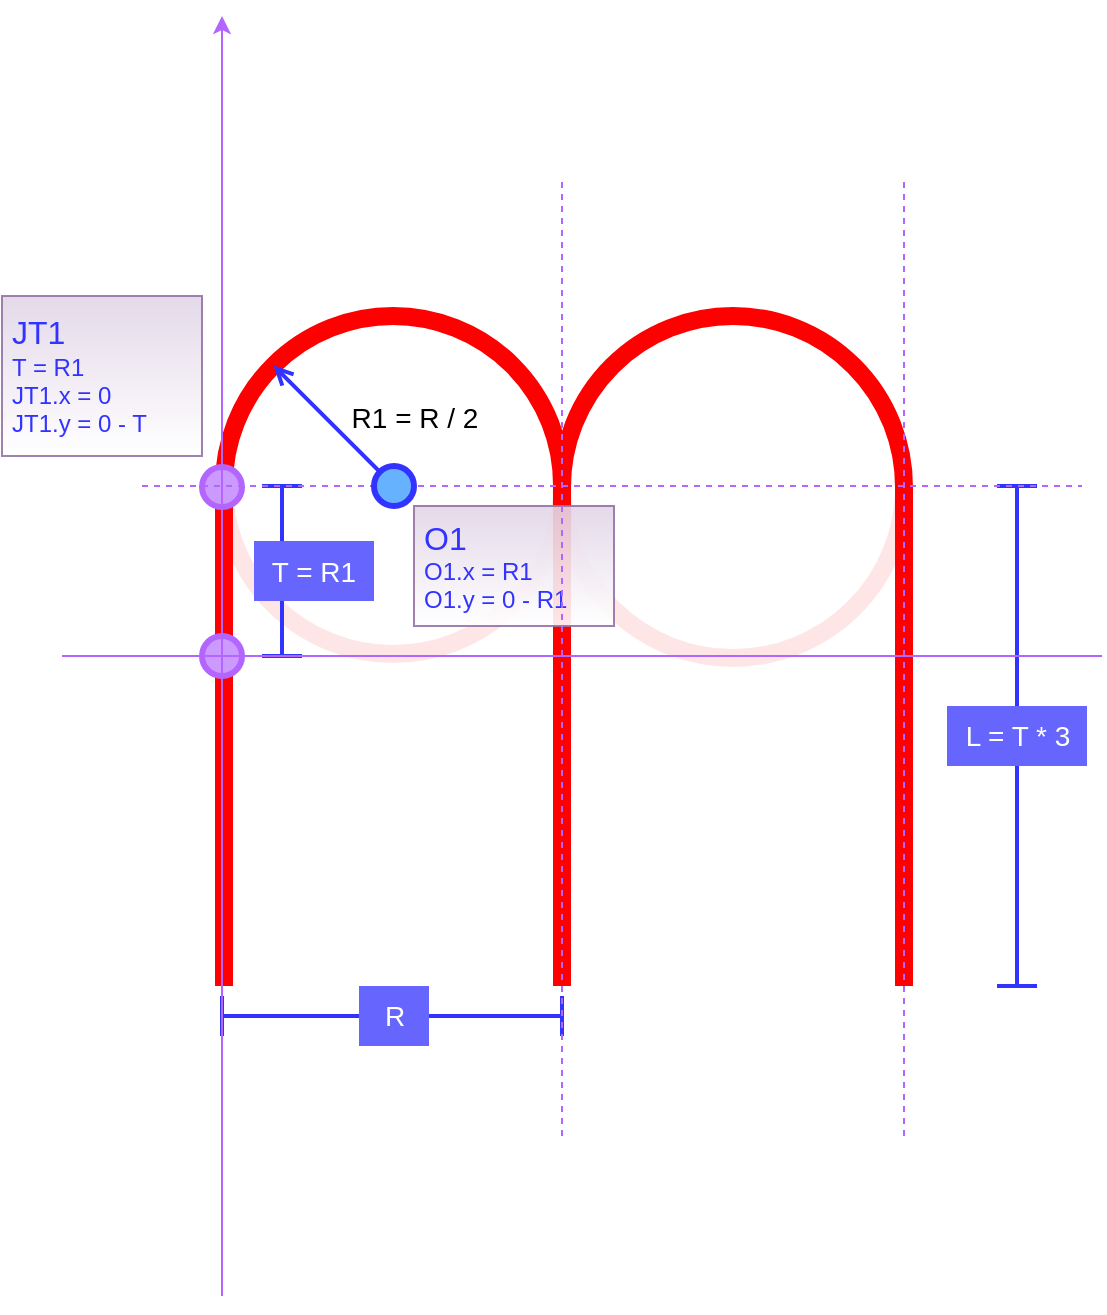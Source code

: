 <mxfile version="20.2.2" type="device" pages="6"><diagram id="OzU7HoQfxDYzjwAAmxig" name="m"><mxGraphModel dx="1234" dy="740" grid="1" gridSize="10" guides="1" tooltips="1" connect="1" arrows="1" fold="1" page="1" pageScale="1" pageWidth="827" pageHeight="1169" math="0" shadow="0"><root><mxCell id="0"/><mxCell id="1" parent="0"/><mxCell id="dye4GUL2NTzXusAUwmgL-2" value="" style="ellipse;whiteSpace=wrap;html=1;aspect=fixed;fillColor=none;strokeWidth=9;strokeColor=#FF0000;" parent="1" vertex="1"><mxGeometry x="330" y="190" width="171" height="171" as="geometry"/></mxCell><mxCell id="dye4GUL2NTzXusAUwmgL-1" value="" style="ellipse;whiteSpace=wrap;html=1;aspect=fixed;fillColor=none;strokeWidth=9;strokeColor=#FF0000;" parent="1" vertex="1"><mxGeometry x="161" y="190" width="169" height="169" as="geometry"/></mxCell><mxCell id="dye4GUL2NTzXusAUwmgL-4" value="" style="rounded=0;whiteSpace=wrap;html=1;fontSize=18;fontColor=#3333FF;strokeColor=none;strokeWidth=3;fillColor=default;gradientColor=#ffffff;opacity=90;" parent="1" vertex="1"><mxGeometry x="161" y="275" width="340" height="250" as="geometry"/></mxCell><mxCell id="dye4GUL2NTzXusAUwmgL-7" value="" style="endArrow=none;html=1;rounded=0;fontSize=18;fontColor=#3333FF;strokeColor=#FF0000;strokeWidth=9;exitX=0;exitY=1;exitDx=0;exitDy=0;entryX=0;entryY=0.5;entryDx=0;entryDy=0;" parent="1" source="dye4GUL2NTzXusAUwmgL-4" target="dye4GUL2NTzXusAUwmgL-1" edge="1"><mxGeometry width="50" height="50" relative="1" as="geometry"><mxPoint x="101" y="495" as="sourcePoint"/><mxPoint x="150" y="275" as="targetPoint"/></mxGeometry></mxCell><mxCell id="dye4GUL2NTzXusAUwmgL-8" value="" style="endArrow=none;html=1;rounded=0;fontSize=18;fontColor=#3333FF;strokeColor=#FF0000;strokeWidth=9;exitX=0;exitY=1;exitDx=0;exitDy=0;entryX=0;entryY=0.5;entryDx=0;entryDy=0;" parent="1" edge="1"><mxGeometry width="50" height="50" relative="1" as="geometry"><mxPoint x="330" y="525" as="sourcePoint"/><mxPoint x="330.0" y="275" as="targetPoint"/></mxGeometry></mxCell><mxCell id="dye4GUL2NTzXusAUwmgL-9" value="" style="endArrow=none;html=1;rounded=0;fontSize=18;fontColor=#3333FF;strokeColor=#FF0000;strokeWidth=9;exitX=0;exitY=1;exitDx=0;exitDy=0;entryX=0;entryY=0.5;entryDx=0;entryDy=0;" parent="1" edge="1"><mxGeometry width="50" height="50" relative="1" as="geometry"><mxPoint x="501" y="525" as="sourcePoint"/><mxPoint x="501.0" y="275" as="targetPoint"/></mxGeometry></mxCell><mxCell id="YOZYpB1wkKW2VCpDkccv-1" value="" style="shape=crossbar;whiteSpace=wrap;html=1;rounded=1;direction=south;fontSize=18;strokeColor=#3333FF;strokeWidth=2;fillColor=none;gradientColor=none;" parent="1" vertex="1"><mxGeometry x="547.5" y="275" width="20" height="250" as="geometry"/></mxCell><mxCell id="_BfQ7l8r83nw7ecZ4sS--27" value="" style="ellipse;whiteSpace=wrap;html=1;aspect=fixed;fontSize=18;strokeColor=#B266FF;strokeWidth=3;fillColor=#CC99FF;" parent="1" vertex="1"><mxGeometry x="150" y="350" width="20" height="20" as="geometry"/></mxCell><mxCell id="z5XH_ulvGDe5uIgw17g_-4" value="" style="shape=crossbar;whiteSpace=wrap;html=1;rounded=1;direction=south;fontSize=18;strokeColor=#3333FF;strokeWidth=2;fillColor=none;gradientColor=none;" parent="1" vertex="1"><mxGeometry x="180" y="275" width="20" height="85" as="geometry"/></mxCell><mxCell id="_BfQ7l8r83nw7ecZ4sS--43" value="&lt;font style=&quot;font-size: 16px&quot;&gt;&lt;span style=&quot;text-align: center&quot;&gt;JT1&lt;/span&gt;&lt;br&gt;&lt;/font&gt;T = R1&lt;br style=&quot;font-size: 12px&quot;&gt;JT1.x = 0&lt;br style=&quot;font-size: 12px&quot;&gt;JT1.y = 0 - T" style="text;html=1;strokeColor=#9673a6;fillColor=#e1d5e7;align=left;verticalAlign=middle;whiteSpace=wrap;rounded=0;fontSize=12;gradientColor=#ffffff;opacity=90;spacingLeft=3;fontColor=#3333FF;" parent="1" vertex="1"><mxGeometry x="50" y="180" width="100" height="80" as="geometry"/></mxCell><mxCell id="XBdeR-eYYZbBRcNHePU3-1" value="&lt;span style=&quot;text-align: center&quot;&gt;&lt;font style=&quot;font-size: 16px&quot;&gt;O1&lt;/font&gt;&lt;/span&gt;&lt;br style=&quot;font-size: 12px&quot;&gt;O1.x = R1&lt;br style=&quot;font-size: 12px&quot;&gt;O1.y = 0 - R1" style="text;html=1;strokeColor=#9673a6;fillColor=#e1d5e7;align=left;verticalAlign=middle;whiteSpace=wrap;rounded=0;fontSize=12;gradientColor=#ffffff;opacity=90;spacingLeft=3;fontColor=#3333FF;" parent="1" vertex="1"><mxGeometry x="256" y="285" width="100" height="60" as="geometry"/></mxCell><mxCell id="_BfQ7l8r83nw7ecZ4sS--2" value="" style="endArrow=none;html=1;rounded=0;strokeColor=#B266FF;strokeWidth=1;endFill=0;" parent="1" edge="1"><mxGeometry width="50" height="50" relative="1" as="geometry"><mxPoint x="80" y="360" as="sourcePoint"/><mxPoint x="600" y="360" as="targetPoint"/></mxGeometry></mxCell><mxCell id="o1IDkatiIOZ6xJ4HBDm_-1" value="" style="endArrow=none;html=1;rounded=0;strokeWidth=2;endFill=0;startArrow=open;startFill=0;fillColor=#f8cecc;strokeColor=#3333FF;fontSize=12;exitX=0;exitY=0;exitDx=0;exitDy=0;entryX=0.25;entryY=0;entryDx=0;entryDy=0;" parent="1" source="dye4GUL2NTzXusAUwmgL-1" target="dye4GUL2NTzXusAUwmgL-4" edge="1"><mxGeometry width="50" height="50" relative="1" as="geometry"><mxPoint x="170" y="370" as="sourcePoint"/><mxPoint x="340.0" y="370" as="targetPoint"/></mxGeometry></mxCell><mxCell id="o1IDkatiIOZ6xJ4HBDm_-2" value="R1 = R / 2" style="edgeLabel;html=1;align=center;verticalAlign=middle;resizable=0;points=[];fontSize=14;" parent="o1IDkatiIOZ6xJ4HBDm_-1" vertex="1" connectable="0"><mxGeometry x="-0.146" y="3" relative="1" as="geometry"><mxPoint x="42" y="2" as="offset"/></mxGeometry></mxCell><mxCell id="D5M3bhkvu8QhL4OUHlgm-1" value="T = R1" style="text;html=1;strokeColor=none;fillColor=#6666FF;align=center;verticalAlign=middle;whiteSpace=wrap;rounded=0;dashed=1;dashPattern=1 1;fontSize=14;gradientColor=none;fontColor=#FFFFFF;" parent="1" vertex="1"><mxGeometry x="176" y="302.5" width="60" height="30" as="geometry"/></mxCell><mxCell id="OctZKszGzxg3dKcZlVJc-1" value="" style="shape=crossbar;whiteSpace=wrap;html=1;rounded=1;fontSize=18;strokeColor=#3333FF;strokeWidth=2;fillColor=none;" parent="1" vertex="1"><mxGeometry x="160" y="530" width="170" height="20" as="geometry"/></mxCell><mxCell id="UL8cjkwVf6VZmysxgmGz-1" value="R" style="text;html=1;strokeColor=none;fillColor=#6666FF;align=center;verticalAlign=middle;whiteSpace=wrap;rounded=0;dashed=1;dashPattern=1 1;fontSize=14;gradientColor=none;fontColor=#FFFFFF;" parent="1" vertex="1"><mxGeometry x="228.5" y="525" width="35" height="30" as="geometry"/></mxCell><mxCell id="UL8cjkwVf6VZmysxgmGz-2" value="L = T * 3" style="text;html=1;strokeColor=none;fillColor=#6666FF;align=center;verticalAlign=middle;whiteSpace=wrap;rounded=0;dashed=1;dashPattern=1 1;fontSize=14;gradientColor=none;fontColor=#FFFFFF;" parent="1" vertex="1"><mxGeometry x="522.5" y="385" width="70" height="30" as="geometry"/></mxCell><mxCell id="0qH5He2iQ6srbIq2kL8K-1" value="" style="ellipse;whiteSpace=wrap;html=1;aspect=fixed;fontSize=18;strokeColor=#B266FF;strokeWidth=3;fillColor=#CC99FF;" parent="1" vertex="1"><mxGeometry x="150" y="265.5" width="20" height="20" as="geometry"/></mxCell><mxCell id="_BfQ7l8r83nw7ecZ4sS--1" value="" style="endArrow=classic;html=1;rounded=0;strokeColor=#B266FF;strokeWidth=1;startArrow=none;" parent="1" edge="1"><mxGeometry width="50" height="50" relative="1" as="geometry"><mxPoint x="160" y="680" as="sourcePoint"/><mxPoint x="160" y="40" as="targetPoint"/></mxGeometry></mxCell><mxCell id="G2y_Ski-ojyOX7i-3E1M-1" value="" style="endArrow=none;html=1;rounded=0;dashed=1;strokeColor=#B266FF;" parent="1" edge="1"><mxGeometry width="50" height="50" relative="1" as="geometry"><mxPoint x="120" y="275" as="sourcePoint"/><mxPoint x="590" y="275" as="targetPoint"/></mxGeometry></mxCell><mxCell id="3AekjlJ2s0zuGzbjS8AA-1" value="" style="endArrow=none;html=1;rounded=0;dashed=1;strokeColor=#B266FF;" parent="1" edge="1"><mxGeometry width="50" height="50" relative="1" as="geometry"><mxPoint x="330" y="600" as="sourcePoint"/><mxPoint x="330" y="120" as="targetPoint"/></mxGeometry></mxCell><mxCell id="3AekjlJ2s0zuGzbjS8AA-2" value="" style="endArrow=none;html=1;rounded=0;dashed=1;strokeColor=#B266FF;" parent="1" edge="1"><mxGeometry width="50" height="50" relative="1" as="geometry"><mxPoint x="501" y="600" as="sourcePoint"/><mxPoint x="501" y="120" as="targetPoint"/></mxGeometry></mxCell><mxCell id="tH04y2EZaRv6w-o5zR7E-1" value="" style="ellipse;whiteSpace=wrap;html=1;aspect=fixed;fontSize=18;strokeColor=#3333FF;strokeWidth=3;fillColor=#66B2FF;" parent="1" vertex="1"><mxGeometry x="236" y="265" width="20" height="20" as="geometry"/></mxCell></root></mxGraphModel></diagram><diagram name="ob" id="Hl1yWHPL75q0wuPNuptn"><mxGraphModel dx="1234" dy="740" grid="1" gridSize="10" guides="1" tooltips="1" connect="1" arrows="1" fold="1" page="1" pageScale="1" pageWidth="827" pageHeight="1169" math="0" shadow="0"><root><mxCell id="NtnaxDCG2r_0tUbg4ZdJ-0"/><mxCell id="NtnaxDCG2r_0tUbg4ZdJ-1" parent="NtnaxDCG2r_0tUbg4ZdJ-0"/><mxCell id="NtnaxDCG2r_0tUbg4ZdJ-19" value="" style="endArrow=none;html=1;rounded=0;dashed=1;strokeColor=#CC99FF;strokeWidth=1;" parent="NtnaxDCG2r_0tUbg4ZdJ-1" edge="1"><mxGeometry width="50" height="50" relative="1" as="geometry"><mxPoint x="710.0" y="120" as="sourcePoint"/><mxPoint x="710.0" y="760" as="targetPoint"/></mxGeometry></mxCell><mxCell id="NtnaxDCG2r_0tUbg4ZdJ-17" value="" style="endArrow=none;html=1;rounded=0;dashed=1;strokeColor=#CC99FF;strokeWidth=1;" parent="NtnaxDCG2r_0tUbg4ZdJ-1" edge="1"><mxGeometry width="50" height="50" relative="1" as="geometry"><mxPoint x="288.1" y="120" as="sourcePoint"/><mxPoint x="288.1" y="760" as="targetPoint"/></mxGeometry></mxCell><mxCell id="NtnaxDCG2r_0tUbg4ZdJ-7" value="" style="ellipse;whiteSpace=wrap;html=1;aspect=fixed;fillColor=none;strokeWidth=5;strokeColor=#FF0000;gradientColor=none;gradientDirection=east;" parent="NtnaxDCG2r_0tUbg4ZdJ-1" vertex="1"><mxGeometry x="542" y="270" width="340" height="340" as="geometry"/></mxCell><mxCell id="NtnaxDCG2r_0tUbg4ZdJ-8" value="" style="ellipse;whiteSpace=wrap;html=1;aspect=fixed;fillColor=none;strokeWidth=5;strokeColor=#FF0000;gradientColor=none;gradientDirection=west;" parent="NtnaxDCG2r_0tUbg4ZdJ-1" vertex="1"><mxGeometry x="161" y="312.5" width="255" height="255" as="geometry"/></mxCell><mxCell id="NtnaxDCG2r_0tUbg4ZdJ-24" value="JR1 = sqrt(2) * R1" style="text;html=1;strokeColor=none;fillColor=none;align=center;verticalAlign=middle;whiteSpace=wrap;rounded=0;dashed=1;fontSize=12;fontColor=#3333FF;" parent="NtnaxDCG2r_0tUbg4ZdJ-1" vertex="1"><mxGeometry x="300" y="720" width="160" height="30" as="geometry"/></mxCell><mxCell id="NtnaxDCG2r_0tUbg4ZdJ-25" value="JR2 = sqrt(2) * R2" style="text;html=1;strokeColor=none;fillColor=none;align=center;verticalAlign=middle;whiteSpace=wrap;rounded=0;dashed=1;fontSize=12;fontColor=#3333FF;" parent="NtnaxDCG2r_0tUbg4ZdJ-1" vertex="1"><mxGeometry x="510" y="720" width="160" height="30" as="geometry"/></mxCell><mxCell id="NtnaxDCG2r_0tUbg4ZdJ-27" value="" style="ellipse;whiteSpace=wrap;html=1;aspect=fixed;fontSize=18;strokeColor=#B266FF;strokeWidth=3;fillColor=#CC99FF;" parent="NtnaxDCG2r_0tUbg4ZdJ-1" vertex="1"><mxGeometry x="150" y="430" width="20" height="20" as="geometry"/></mxCell><mxCell id="7LMUZQsCNTKyUcdUObUO-10" value="" style="endArrow=open;html=1;rounded=0;exitX=1;exitY=0;exitDx=0;exitDy=0;strokeWidth=3;endFill=0;startArrow=none;startFill=0;fillColor=#f8cecc;strokeColor=#3333FF;fontSize=12;entryX=0;entryY=0;entryDx=0;entryDy=0;" parent="NtnaxDCG2r_0tUbg4ZdJ-1" target="NtnaxDCG2r_0tUbg4ZdJ-8" edge="1"><mxGeometry width="50" height="50" relative="1" as="geometry"><mxPoint x="289.996" y="440.004" as="sourcePoint"/><mxPoint x="160" y="660" as="targetPoint"/></mxGeometry></mxCell><mxCell id="HemFW3LF6BAM7GqhzoUn-1" value="&lt;div&gt;&lt;span style=&quot;font-size: 11px&quot;&gt;S = 0.75&lt;/span&gt;&lt;/div&gt;&lt;div&gt;&lt;span style=&quot;font-size: 11px&quot;&gt;R1 = R * S&lt;/span&gt;&lt;/div&gt;" style="edgeLabel;html=1;align=center;verticalAlign=middle;resizable=0;points=[];" parent="7LMUZQsCNTKyUcdUObUO-10" vertex="1" connectable="0"><mxGeometry x="0.193" y="-2" relative="1" as="geometry"><mxPoint x="2" y="15" as="offset"/></mxGeometry></mxCell><mxCell id="7LMUZQsCNTKyUcdUObUO-12" value="" style="rounded=0;whiteSpace=wrap;html=1;fillColor=default;strokeColor=none;opacity=75;" parent="NtnaxDCG2r_0tUbg4ZdJ-1" vertex="1"><mxGeometry x="470" y="320" width="120" height="240" as="geometry"/></mxCell><mxCell id="NtnaxDCG2r_0tUbg4ZdJ-13" value="" style="endArrow=none;html=1;rounded=0;strokeWidth=3;endFill=0;startArrow=open;startFill=0;fillColor=#f8cecc;strokeColor=#3333FF;entryX=0.494;entryY=0.5;entryDx=0;entryDy=0;entryPerimeter=0;exitX=1;exitY=0;exitDx=0;exitDy=0;fontSize=12;" parent="NtnaxDCG2r_0tUbg4ZdJ-1" source="NtnaxDCG2r_0tUbg4ZdJ-7" target="NtnaxDCG2r_0tUbg4ZdJ-7" edge="1"><mxGeometry width="50" height="50" relative="1" as="geometry"><mxPoint x="850" y="220" as="sourcePoint"/><mxPoint x="668.0" y="439.42" as="targetPoint"/></mxGeometry></mxCell><mxCell id="NtnaxDCG2r_0tUbg4ZdJ-14" value="R2 = R" style="edgeLabel;html=1;align=center;verticalAlign=middle;resizable=0;points=[];fontSize=14;" parent="NtnaxDCG2r_0tUbg4ZdJ-13" vertex="1" connectable="0"><mxGeometry x="-0.146" y="3" relative="1" as="geometry"><mxPoint x="-12" y="6" as="offset"/></mxGeometry></mxCell><mxCell id="7LMUZQsCNTKyUcdUObUO-9" value="" style="rounded=0;whiteSpace=wrap;html=1;fillColor=default;strokeColor=none;opacity=75;" parent="NtnaxDCG2r_0tUbg4ZdJ-1" vertex="1"><mxGeometry x="380" y="350" width="90" height="180" as="geometry"/></mxCell><mxCell id="NtnaxDCG2r_0tUbg4ZdJ-4" value="" style="rhombus;whiteSpace=wrap;html=1;fillColor=default;strokeColor=none;gradientColor=#FF99CC;opacity=75;gradientDirection=east;" parent="NtnaxDCG2r_0tUbg4ZdJ-1" vertex="1"><mxGeometry x="290" y="230" width="420" height="420" as="geometry"/></mxCell><mxCell id="NtnaxDCG2r_0tUbg4ZdJ-16" value="" style="endArrow=none;html=1;rounded=0;strokeColor=#FF0000;strokeWidth=3;entryX=0;entryY=1;entryDx=0;entryDy=0;exitX=1;exitY=0;exitDx=0;exitDy=0;" parent="NtnaxDCG2r_0tUbg4ZdJ-1" source="NtnaxDCG2r_0tUbg4ZdJ-8" target="NtnaxDCG2r_0tUbg4ZdJ-7" edge="1"><mxGeometry width="50" height="50" relative="1" as="geometry"><mxPoint x="398.656" y="550.156" as="sourcePoint"/><mxPoint x="611.792" y="339.792" as="targetPoint"/></mxGeometry></mxCell><mxCell id="NtnaxDCG2r_0tUbg4ZdJ-15" value="" style="endArrow=none;html=1;rounded=0;strokeColor=#FF0000;strokeWidth=9;exitX=1;exitY=1;exitDx=0;exitDy=0;startArrow=none;" parent="NtnaxDCG2r_0tUbg4ZdJ-1" source="7LMUZQsCNTKyUcdUObUO-16" edge="1"><mxGeometry width="50" height="50" relative="1" as="geometry"><mxPoint x="450" y="460" as="sourcePoint"/><mxPoint x="440" y="470" as="targetPoint"/></mxGeometry></mxCell><mxCell id="NtnaxDCG2r_0tUbg4ZdJ-2" value="" style="endArrow=classic;html=1;rounded=0;strokeColor=#B266FF;strokeWidth=1;" parent="NtnaxDCG2r_0tUbg4ZdJ-1" edge="1"><mxGeometry width="50" height="50" relative="1" as="geometry"><mxPoint x="160" y="760" as="sourcePoint"/><mxPoint x="160" y="120" as="targetPoint"/></mxGeometry></mxCell><mxCell id="7LMUZQsCNTKyUcdUObUO-15" value="" style="ellipse;whiteSpace=wrap;html=1;aspect=fixed;fontSize=18;strokeColor=#B266FF;strokeWidth=3;fillColor=#CC99FF;" parent="NtnaxDCG2r_0tUbg4ZdJ-1" vertex="1"><mxGeometry x="370" y="520" width="20" height="20" as="geometry"/></mxCell><mxCell id="NtnaxDCG2r_0tUbg4ZdJ-30" value="" style="shape=crossbar;whiteSpace=wrap;html=1;rounded=1;fontSize=18;strokeColor=#3333FF;strokeWidth=2;fillColor=none;" parent="NtnaxDCG2r_0tUbg4ZdJ-1" vertex="1"><mxGeometry x="290" y="520" width="90" height="20" as="geometry"/></mxCell><mxCell id="NtnaxDCG2r_0tUbg4ZdJ-29" value="" style="shape=crossbar;whiteSpace=wrap;html=1;rounded=1;direction=south;fontSize=18;strokeColor=#3333FF;strokeWidth=2;fillColor=none;gradientColor=none;" parent="NtnaxDCG2r_0tUbg4ZdJ-1" vertex="1"><mxGeometry x="370" y="440" width="20" height="90" as="geometry"/></mxCell><mxCell id="NtnaxDCG2r_0tUbg4ZdJ-31" value="" style="endArrow=open;html=1;rounded=0;strokeWidth=3;endFill=0;startArrow=none;startFill=0;fillColor=#f8cecc;strokeColor=#3333FF;entryX=1;entryY=0.5;entryDx=0;entryDy=0;fontSize=12;entryPerimeter=0;" parent="NtnaxDCG2r_0tUbg4ZdJ-1" target="NtnaxDCG2r_0tUbg4ZdJ-30" edge="1"><mxGeometry width="50" height="50" relative="1" as="geometry"><mxPoint x="290" y="440" as="sourcePoint"/><mxPoint x="426.0" y="450" as="targetPoint"/></mxGeometry></mxCell><mxCell id="NtnaxDCG2r_0tUbg4ZdJ-32" value="R1" style="edgeLabel;html=1;align=center;verticalAlign=middle;resizable=0;points=[];fontSize=14;" parent="NtnaxDCG2r_0tUbg4ZdJ-31" vertex="1" connectable="0"><mxGeometry x="-0.146" y="3" relative="1" as="geometry"><mxPoint x="3" y="3" as="offset"/></mxGeometry></mxCell><mxCell id="7LMUZQsCNTKyUcdUObUO-16" value="" style="ellipse;whiteSpace=wrap;html=1;aspect=fixed;fontSize=18;strokeColor=#B266FF;strokeWidth=3;fillColor=#CC99FF;" parent="NtnaxDCG2r_0tUbg4ZdJ-1" vertex="1"><mxGeometry x="430" y="460" width="20" height="20" as="geometry"/></mxCell><mxCell id="7LMUZQsCNTKyUcdUObUO-17" value="" style="endArrow=none;html=1;rounded=0;strokeColor=#FF0000;strokeWidth=9;exitX=1;exitY=1;exitDx=0;exitDy=0;entryX=0.5;entryY=0.5;entryDx=0;entryDy=0;entryPerimeter=0;" parent="NtnaxDCG2r_0tUbg4ZdJ-1" source="NtnaxDCG2r_0tUbg4ZdJ-8" target="7LMUZQsCNTKyUcdUObUO-16" edge="1"><mxGeometry width="50" height="50" relative="1" as="geometry"><mxPoint x="378.656" y="530.156" as="sourcePoint"/><mxPoint x="180" y="660" as="targetPoint"/></mxGeometry></mxCell><mxCell id="7LMUZQsCNTKyUcdUObUO-18" value="" style="ellipse;whiteSpace=wrap;html=1;aspect=fixed;fontSize=18;strokeColor=#B266FF;strokeWidth=3;fillColor=#CC99FF;" parent="NtnaxDCG2r_0tUbg4ZdJ-1" vertex="1"><mxGeometry x="540" y="350" width="20" height="20" as="geometry"/></mxCell><mxCell id="7LMUZQsCNTKyUcdUObUO-20" value="" style="ellipse;whiteSpace=wrap;html=1;aspect=fixed;fontSize=18;strokeColor=#B266FF;strokeWidth=3;fillColor=#CC99FF;" parent="NtnaxDCG2r_0tUbg4ZdJ-1" vertex="1"><mxGeometry x="370" y="340" width="20" height="20" as="geometry"/></mxCell><mxCell id="7LMUZQsCNTKyUcdUObUO-22" value="" style="ellipse;whiteSpace=wrap;html=1;aspect=fixed;fontSize=18;strokeColor=#B266FF;strokeWidth=3;fillColor=#CC99FF;" parent="NtnaxDCG2r_0tUbg4ZdJ-1" vertex="1"><mxGeometry x="580" y="550" width="20" height="20" as="geometry"/></mxCell><mxCell id="NtnaxDCG2r_0tUbg4ZdJ-36" value="" style="shape=crossbar;whiteSpace=wrap;html=1;rounded=1;fontSize=18;strokeColor=#3333FF;strokeWidth=2;fillColor=none;dashed=1;dashPattern=1 1;" parent="NtnaxDCG2r_0tUbg4ZdJ-1" vertex="1"><mxGeometry x="590" y="550" width="120" height="20" as="geometry"/></mxCell><mxCell id="NtnaxDCG2r_0tUbg4ZdJ-33" value="" style="endArrow=none;html=1;rounded=0;strokeWidth=3;endFill=0;startArrow=open;startFill=0;fillColor=#f8cecc;strokeColor=#3333FF;exitX=1;exitY=0.5;exitDx=0;exitDy=0;fontSize=12;exitPerimeter=0;" parent="NtnaxDCG2r_0tUbg4ZdJ-1" source="NtnaxDCG2r_0tUbg4ZdJ-35" edge="1"><mxGeometry width="50" height="50" relative="1" as="geometry"><mxPoint x="552.0" y="450" as="sourcePoint"/><mxPoint x="710" y="440" as="targetPoint"/></mxGeometry></mxCell><mxCell id="NtnaxDCG2r_0tUbg4ZdJ-34" value="R2" style="edgeLabel;html=1;align=center;verticalAlign=middle;resizable=0;points=[];fontSize=14;" parent="NtnaxDCG2r_0tUbg4ZdJ-33" vertex="1" connectable="0"><mxGeometry x="-0.146" y="3" relative="1" as="geometry"><mxPoint x="30" y="-27" as="offset"/></mxGeometry></mxCell><mxCell id="NtnaxDCG2r_0tUbg4ZdJ-35" value="" style="shape=crossbar;whiteSpace=wrap;html=1;rounded=1;direction=south;fontSize=18;strokeColor=#3333FF;strokeWidth=2;fillColor=none;" parent="NtnaxDCG2r_0tUbg4ZdJ-1" vertex="1"><mxGeometry x="580" y="440" width="20" height="120" as="geometry"/></mxCell><mxCell id="7LMUZQsCNTKyUcdUObUO-24" value="" style="ellipse;whiteSpace=wrap;html=1;aspect=fixed;fontSize=18;strokeColor=#B266FF;strokeWidth=3;fillColor=#CC99FF;" parent="NtnaxDCG2r_0tUbg4ZdJ-1" vertex="1"><mxGeometry x="580" y="310" width="20" height="20" as="geometry"/></mxCell><mxCell id="NtnaxDCG2r_0tUbg4ZdJ-6" value="" style="endArrow=none;html=1;rounded=0;dashed=1;strokeColor=#B266FF;" parent="NtnaxDCG2r_0tUbg4ZdJ-1" edge="1"><mxGeometry width="50" height="50" relative="1" as="geometry"><mxPoint x="290" y="620" as="sourcePoint"/><mxPoint x="710" y="200" as="targetPoint"/></mxGeometry></mxCell><mxCell id="7LMUZQsCNTKyUcdUObUO-1" value="" style="endArrow=none;html=1;rounded=0;strokeColor=#FF0000;strokeWidth=9;startArrow=none;" parent="NtnaxDCG2r_0tUbg4ZdJ-1" edge="1"><mxGeometry width="50" height="50" relative="1" as="geometry"><mxPoint x="550" y="360" as="sourcePoint"/><mxPoint x="590" y="320" as="targetPoint"/></mxGeometry></mxCell><mxCell id="7LMUZQsCNTKyUcdUObUO-29" value="" style="endArrow=none;html=1;rounded=0;strokeColor=#FF0000;strokeWidth=9;startArrow=none;" parent="NtnaxDCG2r_0tUbg4ZdJ-1" source="X6kJTTPT5NZdB9j8sOPC-5" edge="1"><mxGeometry width="50" height="50" relative="1" as="geometry"><mxPoint x="549.89" y="360" as="sourcePoint"/><mxPoint x="549.41" y="190" as="targetPoint"/></mxGeometry></mxCell><mxCell id="7LMUZQsCNTKyUcdUObUO-31" value="O1" style="text;html=1;strokeColor=none;fillColor=none;align=center;verticalAlign=middle;whiteSpace=wrap;rounded=0;dashed=1;fontSize=18;" parent="NtnaxDCG2r_0tUbg4ZdJ-1" vertex="1"><mxGeometry x="238.5" y="450" width="40" height="30" as="geometry"/></mxCell><mxCell id="7LMUZQsCNTKyUcdUObUO-32" value="O2" style="text;html=1;strokeColor=none;fillColor=none;align=center;verticalAlign=middle;whiteSpace=wrap;rounded=0;dashed=1;fontSize=18;" parent="NtnaxDCG2r_0tUbg4ZdJ-1" vertex="1"><mxGeometry x="720" y="450" width="40" height="30" as="geometry"/></mxCell><mxCell id="NtnaxDCG2r_0tUbg4ZdJ-38" value="T1" style="text;html=1;strokeColor=none;fillColor=#6666FF;align=center;verticalAlign=middle;whiteSpace=wrap;rounded=0;dashed=1;dashPattern=1 1;fontSize=14;gradientColor=none;fontColor=#FFFFFF;" parent="NtnaxDCG2r_0tUbg4ZdJ-1" vertex="1"><mxGeometry x="365" y="470" width="30" height="30" as="geometry"/></mxCell><mxCell id="NtnaxDCG2r_0tUbg4ZdJ-39" value="T2" style="text;html=1;strokeColor=none;fillColor=#6666FF;align=center;verticalAlign=middle;whiteSpace=wrap;rounded=0;dashed=1;dashPattern=1 1;fontSize=14;gradientColor=none;fontColor=#FFFFFF;" parent="NtnaxDCG2r_0tUbg4ZdJ-1" vertex="1"><mxGeometry x="575" y="480" width="30" height="30" as="geometry"/></mxCell><mxCell id="7LMUZQsCNTKyUcdUObUO-33" value="" style="shape=crossbar;whiteSpace=wrap;html=1;rounded=1;direction=south;fontSize=18;strokeColor=#3333FF;strokeWidth=2;fillColor=none;gradientColor=none;" parent="NtnaxDCG2r_0tUbg4ZdJ-1" vertex="1"><mxGeometry x="430" y="440" width="20" height="30" as="geometry"/></mxCell><mxCell id="7LMUZQsCNTKyUcdUObUO-34" value="Ts" style="text;html=1;strokeColor=none;fillColor=#6666FF;align=center;verticalAlign=middle;whiteSpace=wrap;rounded=0;dashed=1;dashPattern=1 1;fontSize=14;gradientColor=none;fontColor=#FFFFFF;" parent="NtnaxDCG2r_0tUbg4ZdJ-1" vertex="1"><mxGeometry x="412" y="445" width="26" height="20" as="geometry"/></mxCell><mxCell id="7LMUZQsCNTKyUcdUObUO-35" value="" style="shape=crossbar;whiteSpace=wrap;html=1;rounded=1;direction=south;fontSize=18;strokeColor=#3333FF;strokeWidth=2;fillColor=none;gradientColor=none;" parent="NtnaxDCG2r_0tUbg4ZdJ-1" vertex="1"><mxGeometry x="540" y="360" width="20" height="80" as="geometry"/></mxCell><mxCell id="7LMUZQsCNTKyUcdUObUO-36" value="Tm" style="text;html=1;strokeColor=none;fillColor=#6666FF;align=center;verticalAlign=middle;whiteSpace=wrap;rounded=0;dashed=1;dashPattern=1 1;fontSize=14;gradientColor=none;fontColor=#FFFFFF;" parent="NtnaxDCG2r_0tUbg4ZdJ-1" vertex="1"><mxGeometry x="517.5" y="400" width="25" height="20" as="geometry"/></mxCell><mxCell id="X6kJTTPT5NZdB9j8sOPC-5" value="" style="ellipse;whiteSpace=wrap;html=1;aspect=fixed;fontSize=18;strokeColor=#B266FF;strokeWidth=3;fillColor=#CC99FF;" parent="NtnaxDCG2r_0tUbg4ZdJ-1" vertex="1"><mxGeometry x="540" y="175" width="20" height="20" as="geometry"/></mxCell><mxCell id="X6kJTTPT5NZdB9j8sOPC-6" value="" style="endArrow=none;html=1;rounded=0;strokeColor=#FF0000;strokeWidth=9;startArrow=none;entryX=0.5;entryY=0.5;entryDx=0;entryDy=0;entryPerimeter=0;" parent="NtnaxDCG2r_0tUbg4ZdJ-1" target="X6kJTTPT5NZdB9j8sOPC-5" edge="1"><mxGeometry width="50" height="50" relative="1" as="geometry"><mxPoint x="549.89" y="360.0" as="sourcePoint"/><mxPoint x="549.41" y="190" as="targetPoint"/></mxGeometry></mxCell><mxCell id="X6kJTTPT5NZdB9j8sOPC-10" value="JT2'" style="text;html=1;strokeColor=none;fillColor=default;align=center;verticalAlign=middle;whiteSpace=wrap;rounded=0;dashed=1;dashPattern=1 1;fontSize=18;" parent="NtnaxDCG2r_0tUbg4ZdJ-1" vertex="1"><mxGeometry x="570" y="280" width="45" height="20" as="geometry"/></mxCell><mxCell id="X6kJTTPT5NZdB9j8sOPC-11" value="JT1'" style="text;html=1;strokeColor=none;fillColor=default;align=center;verticalAlign=middle;whiteSpace=wrap;rounded=0;dashed=1;dashPattern=1 1;fontSize=18;" parent="NtnaxDCG2r_0tUbg4ZdJ-1" vertex="1"><mxGeometry x="352.5" y="310" width="45" height="20" as="geometry"/></mxCell><mxCell id="cnzD_VuKuHX5MsFIKe0--0" value="" style="shape=crossbar;whiteSpace=wrap;html=1;rounded=1;direction=south;fontSize=18;strokeColor=#3333FF;strokeWidth=2;fillColor=none;" parent="NtnaxDCG2r_0tUbg4ZdJ-1" vertex="1"><mxGeometry x="522.5" y="185" width="20" height="175" as="geometry"/></mxCell><mxCell id="cnzD_VuKuHX5MsFIKe0--1" value="" style="shape=crossbar;whiteSpace=wrap;html=1;rounded=1;fontSize=18;strokeColor=#3333FF;strokeWidth=2;fillColor=none;" parent="NtnaxDCG2r_0tUbg4ZdJ-1" vertex="1"><mxGeometry x="290" y="690" width="180" height="20" as="geometry"/></mxCell><mxCell id="cnzD_VuKuHX5MsFIKe0--3" value="" style="shape=crossbar;whiteSpace=wrap;html=1;rounded=1;fontSize=18;strokeColor=#3333FF;strokeWidth=2;fillColor=none;" parent="NtnaxDCG2r_0tUbg4ZdJ-1" vertex="1"><mxGeometry x="470" y="690" width="240" height="20" as="geometry"/></mxCell><mxCell id="cnzD_VuKuHX5MsFIKe0--4" value="JR1" style="text;html=1;strokeColor=none;fillColor=#6666FF;align=center;verticalAlign=middle;whiteSpace=wrap;rounded=0;dashed=1;dashPattern=1 1;fontSize=14;gradientColor=none;fontColor=#FFFFFF;" parent="NtnaxDCG2r_0tUbg4ZdJ-1" vertex="1"><mxGeometry x="357.5" y="685" width="45" height="30" as="geometry"/></mxCell><mxCell id="cnzD_VuKuHX5MsFIKe0--5" value="JR2" style="text;html=1;strokeColor=none;fillColor=#6666FF;align=center;verticalAlign=middle;whiteSpace=wrap;rounded=0;dashed=1;dashPattern=1 1;fontSize=14;gradientColor=none;fontColor=#FFFFFF;" parent="NtnaxDCG2r_0tUbg4ZdJ-1" vertex="1"><mxGeometry x="567.5" y="685" width="45" height="30" as="geometry"/></mxCell><mxCell id="7LMUZQsCNTKyUcdUObUO-23" value="" style="endArrow=none;html=1;rounded=0;dashed=1;strokeColor=#B266FF;startArrow=none;" parent="NtnaxDCG2r_0tUbg4ZdJ-1" edge="1"><mxGeometry width="50" height="50" relative="1" as="geometry"><mxPoint x="290" y="260" as="sourcePoint"/><mxPoint x="710" y="680" as="targetPoint"/></mxGeometry></mxCell><mxCell id="NtnaxDCG2r_0tUbg4ZdJ-18" value="" style="endArrow=none;html=1;rounded=0;dashed=1;strokeColor=#CC99FF;fontStyle=1;strokeWidth=1;" parent="NtnaxDCG2r_0tUbg4ZdJ-1" edge="1"><mxGeometry width="50" height="50" relative="1" as="geometry"><mxPoint x="470.0" y="120" as="sourcePoint"/><mxPoint x="470.0" y="760" as="targetPoint"/></mxGeometry></mxCell><mxCell id="7LMUZQsCNTKyUcdUObUO-26" value="" style="endArrow=none;html=1;rounded=0;strokeColor=#B266FF;strokeWidth=1;endFill=0;" parent="NtnaxDCG2r_0tUbg4ZdJ-1" edge="1"><mxGeometry width="50" height="50" relative="1" as="geometry"><mxPoint x="80.0" y="440" as="sourcePoint"/><mxPoint x="1000" y="440" as="targetPoint"/></mxGeometry></mxCell><mxCell id="7LMUZQsCNTKyUcdUObUO-25" value="" style="ellipse;whiteSpace=wrap;html=1;aspect=fixed;fontSize=18;strokeColor=#3333FF;strokeWidth=3;fillColor=#66B2FF;" parent="NtnaxDCG2r_0tUbg4ZdJ-1" vertex="1"><mxGeometry x="278.5" y="430" width="20" height="20" as="geometry"/></mxCell><mxCell id="7LMUZQsCNTKyUcdUObUO-28" value="" style="ellipse;whiteSpace=wrap;html=1;aspect=fixed;fontSize=18;strokeColor=#3333FF;strokeWidth=3;fillColor=#66B2FF;" parent="NtnaxDCG2r_0tUbg4ZdJ-1" vertex="1"><mxGeometry x="700" y="430" width="20" height="20" as="geometry"/></mxCell><mxCell id="X6kJTTPT5NZdB9j8sOPC-14" value="" style="ellipse;whiteSpace=wrap;html=1;aspect=fixed;fontSize=18;strokeColor=#3333FF;strokeWidth=3;fillColor=#66B2FF;" parent="NtnaxDCG2r_0tUbg4ZdJ-1" vertex="1"><mxGeometry x="465" y="435" width="10" height="10" as="geometry"/></mxCell><mxCell id="X6kJTTPT5NZdB9j8sOPC-7" value="Te" style="text;html=1;strokeColor=none;fillColor=#6666FF;align=center;verticalAlign=middle;whiteSpace=wrap;rounded=0;dashed=1;dashPattern=1 1;fontSize=14;gradientColor=none;fontColor=#FFFFFF;" parent="NtnaxDCG2r_0tUbg4ZdJ-1" vertex="1"><mxGeometry x="492.5" y="262.5" width="30" height="20" as="geometry"/></mxCell><mxCell id="NtnaxDCG2r_0tUbg4ZdJ-37" value="&lt;span style=&quot;text-align: center&quot;&gt;&lt;font style=&quot;font-size: 16px&quot;&gt;JT2&lt;/font&gt;&lt;/span&gt;&lt;br style=&quot;font-size: 12px&quot;&gt;T2 = JR2 / 2&lt;br style=&quot;font-size: 12px&quot;&gt;JT2.x = R1 + JR1 + T2&lt;br style=&quot;font-size: 12px&quot;&gt;JT2.y = T2" style="text;html=1;strokeColor=#996185;fillColor=#E1D5E7;align=left;verticalAlign=middle;whiteSpace=wrap;rounded=0;fontSize=12;spacingLeft=3;gradientColor=#FFFFFF;opacity=90;" parent="NtnaxDCG2r_0tUbg4ZdJ-1" vertex="1"><mxGeometry x="590" y="580" width="140" height="80" as="geometry"/></mxCell><mxCell id="NtnaxDCG2r_0tUbg4ZdJ-28" value="&lt;span style=&quot;text-align: center&quot;&gt;&lt;font style=&quot;font-size: 16px&quot;&gt;JT1&lt;/font&gt;&lt;/span&gt;&lt;br style=&quot;font-size: 12px&quot;&gt;T1 = JR1 / 2&lt;br style=&quot;font-size: 12px&quot;&gt;JT1.x = R1 + T1&lt;br style=&quot;font-size: 12px&quot;&gt;JT1.y = T1" style="text;html=1;strokeColor=#996185;fillColor=#E1D5E7;align=left;verticalAlign=middle;whiteSpace=wrap;rounded=0;fontSize=12;spacingLeft=3;gradientColor=#FFFFFF;opacity=90;" parent="NtnaxDCG2r_0tUbg4ZdJ-1" vertex="1"><mxGeometry x="370" y="567.5" width="110" height="80" as="geometry"/></mxCell><mxCell id="X6kJTTPT5NZdB9j8sOPC-12" value="&lt;font&gt;&lt;font style=&quot;font-size: 16px&quot;&gt;Jm&lt;/font&gt;&lt;br&gt;Tm = R2 * Sm&lt;br style=&quot;font-size: 12px&quot;&gt;&lt;span style=&quot;font-size: 12px&quot;&gt;Jm.x = R1 + JR1 + Tm&lt;/span&gt;&lt;br style=&quot;font-size: 12px&quot;&gt;&lt;span style=&quot;font-size: 12px&quot;&gt;Jm.y = 0 - Tm&lt;/span&gt;&lt;/font&gt;" style="text;html=1;strokeColor=#996185;fillColor=#E1D5E7;align=left;verticalAlign=middle;whiteSpace=wrap;rounded=0;fontSize=12;spacingLeft=3;gradientColor=#FFFFFF;opacity=90;" parent="NtnaxDCG2r_0tUbg4ZdJ-1" vertex="1"><mxGeometry x="570" y="350" width="130" height="72.5" as="geometry"/></mxCell><mxCell id="7LMUZQsCNTKyUcdUObUO-14" value="&lt;font&gt;&lt;font style=&quot;font-size: 16px&quot;&gt;Js&lt;/font&gt;&lt;br&gt;Ts = R1 * Ss&lt;br style=&quot;font-size: 12px&quot;&gt;&lt;span style=&quot;font-size: 12px&quot;&gt;Js.x = R1 + JR1 - Ts&lt;/span&gt;&lt;br style=&quot;font-size: 12px&quot;&gt;&lt;span style=&quot;font-size: 12px&quot;&gt;Js.y = Ts&lt;/span&gt;&lt;/font&gt;" style="text;html=1;strokeColor=#996185;fillColor=#E1D5E7;align=left;verticalAlign=middle;whiteSpace=wrap;rounded=0;fontSize=12;gradientColor=#FFFFFF;spacingLeft=3;opacity=90;" parent="NtnaxDCG2r_0tUbg4ZdJ-1" vertex="1"><mxGeometry x="434" y="487.5" width="126" height="72.5" as="geometry"/></mxCell><mxCell id="X6kJTTPT5NZdB9j8sOPC-13" value="&lt;font&gt;&lt;font style=&quot;font-size: 16px&quot;&gt;Je&lt;/font&gt;&lt;br&gt;Te = 1.5 * R2 - Tm&lt;br style=&quot;font-size: 12px&quot;&gt;&lt;span style=&quot;font-size: 12px&quot;&gt;Je.x = R1 + JR1 + Tm&lt;/span&gt;&lt;br style=&quot;font-size: 12px&quot;&gt;&lt;span style=&quot;font-size: 12px&quot;&gt;Je.y = 0 -&amp;nbsp;&lt;/span&gt;&lt;/font&gt;1.5 * R2" style="text;html=1;strokeColor=#996185;fillColor=#E1D5E7;align=left;verticalAlign=middle;whiteSpace=wrap;rounded=0;fontSize=12;gradientColor=#FFFFFF;spacingLeft=3;opacity=90;" parent="NtnaxDCG2r_0tUbg4ZdJ-1" vertex="1"><mxGeometry x="565" y="195" width="130" height="72.5" as="geometry"/></mxCell><mxCell id="ro49-Pl9_WpLpGwPgIe5-0" value="" style="shape=crossbar;whiteSpace=wrap;html=1;rounded=1;direction=south;fontSize=18;strokeColor=#3333FF;strokeWidth=2;fillColor=none;gradientColor=none;" parent="NtnaxDCG2r_0tUbg4ZdJ-1" vertex="1"><mxGeometry x="702" y="185" width="20" height="85" as="geometry"/></mxCell><mxCell id="6UITlz81vI4NoZEduhNN-0" value="" style="endArrow=none;html=1;rounded=0;dashed=1;strokeColor=#B266FF;" parent="NtnaxDCG2r_0tUbg4ZdJ-1" edge="1"><mxGeometry width="50" height="50" relative="1" as="geometry"><mxPoint x="500" y="185" as="sourcePoint"/><mxPoint x="760" y="185" as="targetPoint"/></mxGeometry></mxCell><mxCell id="6UITlz81vI4NoZEduhNN-1" value="R2 / 2" style="text;html=1;strokeColor=none;fillColor=#6666FF;align=center;verticalAlign=middle;whiteSpace=wrap;rounded=0;dashed=1;dashPattern=1 1;fontSize=14;gradientColor=none;fontColor=#FFFFFF;" parent="NtnaxDCG2r_0tUbg4ZdJ-1" vertex="1"><mxGeometry x="720" y="217.5" width="65" height="20" as="geometry"/></mxCell></root></mxGraphModel></diagram><diagram name="i" id="ilwTBtqbCpAPjh4SQsZG"><mxGraphModel dx="1234" dy="740" grid="1" gridSize="10" guides="1" tooltips="1" connect="1" arrows="1" fold="1" page="1" pageScale="1" pageWidth="827" pageHeight="1169" math="0" shadow="0"><root><mxCell id="z3667en-J4xnFGvFdDEy-0"/><mxCell id="z3667en-J4xnFGvFdDEy-1" parent="z3667en-J4xnFGvFdDEy-0"/><mxCell id="z3667en-J4xnFGvFdDEy-14" value="" style="endArrow=none;html=1;rounded=0;dashed=1;strokeColor=#B266FF;" parent="z3667en-J4xnFGvFdDEy-1" edge="1"><mxGeometry width="50" height="50" relative="1" as="geometry"><mxPoint x="120" y="230" as="sourcePoint"/><mxPoint x="280" y="230" as="targetPoint"/></mxGeometry></mxCell><mxCell id="z3667en-J4xnFGvFdDEy-22" value="&lt;span style=&quot;font-size: 18px ; text-align: center&quot;&gt;JT1&lt;/span&gt;&lt;br&gt;JT1.x = 0&lt;br&gt;JT1.y = 0 - R" style="text;html=1;strokeColor=#9673a6;fillColor=#e1d5e7;align=left;verticalAlign=middle;whiteSpace=wrap;rounded=0;fontSize=12;gradientColor=#ffffff;opacity=90;spacingLeft=3;fontColor=#3333FF;" parent="z3667en-J4xnFGvFdDEy-1" vertex="1"><mxGeometry x="170" y="240" width="100" height="60" as="geometry"/></mxCell><mxCell id="YHPN4X77THuxczUJ3M1O-0" value="" style="ellipse;whiteSpace=wrap;html=1;aspect=fixed;fillColor=#FF0000;strokeWidth=3;strokeColor=#FF0000;" parent="z3667en-J4xnFGvFdDEy-1" vertex="1"><mxGeometry x="155" y="140" width="9" height="9" as="geometry"/></mxCell><mxCell id="YHPN4X77THuxczUJ3M1O-4" value="" style="endArrow=none;html=1;rounded=0;dashed=1;strokeColor=#B266FF;" parent="z3667en-J4xnFGvFdDEy-1" edge="1"><mxGeometry width="50" height="50" relative="1" as="geometry"><mxPoint x="110" y="145" as="sourcePoint"/><mxPoint x="280" y="145" as="targetPoint"/></mxGeometry></mxCell><mxCell id="77BqgN3o1m4ejj-eZwB7-0" value="&lt;span style=&quot;font-size: 18px ; text-align: center&quot;&gt;O1&lt;/span&gt;&lt;br&gt;O1.x = 0&lt;br&gt;O1.y = 0 - R - T" style="text;html=1;strokeColor=#9673a6;fillColor=#e1d5e7;align=left;verticalAlign=middle;whiteSpace=wrap;rounded=0;fontSize=12;gradientColor=#ffffff;opacity=90;spacingLeft=3;fontColor=#3333FF;" parent="z3667en-J4xnFGvFdDEy-1" vertex="1"><mxGeometry x="180" y="80" width="100" height="60" as="geometry"/></mxCell><mxCell id="XUEcQGCXHNIbMAqLkUQA-0" value="&lt;span style=&quot;font-size: 18px ; text-align: center&quot;&gt;JT2&lt;/span&gt;&lt;br&gt;JT2.x = 0&lt;br&gt;JT2.y = 2 * T" style="text;html=1;strokeColor=#9673a6;fillColor=#e1d5e7;align=left;verticalAlign=middle;whiteSpace=wrap;rounded=0;fontSize=12;gradientColor=#ffffff;opacity=90;spacingLeft=3;fontColor=#3333FF;" parent="z3667en-J4xnFGvFdDEy-1" vertex="1"><mxGeometry x="170" y="490" width="100" height="60" as="geometry"/></mxCell><mxCell id="z3667en-J4xnFGvFdDEy-8" value="" style="endArrow=none;html=1;rounded=0;fontSize=18;fontColor=#3333FF;strokeColor=#FF0000;strokeWidth=9;exitX=0;exitY=1;exitDx=0;exitDy=0;" parent="z3667en-J4xnFGvFdDEy-1" edge="1"><mxGeometry width="50" height="50" relative="1" as="geometry"><mxPoint x="159.88" y="565" as="sourcePoint"/><mxPoint x="160" y="230" as="targetPoint"/></mxGeometry></mxCell><mxCell id="z3667en-J4xnFGvFdDEy-17" value="" style="ellipse;whiteSpace=wrap;html=1;aspect=fixed;fontSize=18;strokeColor=#B266FF;strokeWidth=3;fillColor=#CC99FF;" parent="z3667en-J4xnFGvFdDEy-1" vertex="1"><mxGeometry x="150" y="390" width="20" height="20" as="geometry"/></mxCell><mxCell id="z3667en-J4xnFGvFdDEy-4" value="" style="endArrow=classic;html=1;rounded=0;strokeColor=#B266FF;strokeWidth=1;startArrow=none;" parent="z3667en-J4xnFGvFdDEy-1" edge="1"><mxGeometry width="50" height="50" relative="1" as="geometry"><mxPoint x="160" y="720" as="sourcePoint"/><mxPoint x="160" y="80" as="targetPoint"/></mxGeometry></mxCell><mxCell id="z3667en-J4xnFGvFdDEy-11" value="" style="endArrow=none;html=1;rounded=0;strokeColor=#B266FF;strokeWidth=1;endFill=0;" parent="z3667en-J4xnFGvFdDEy-1" edge="1"><mxGeometry width="50" height="50" relative="1" as="geometry"><mxPoint x="80" y="400" as="sourcePoint"/><mxPoint x="280" y="400" as="targetPoint"/></mxGeometry></mxCell><mxCell id="MXNCdkAmWcjFUIbXp89K-0" value="" style="ellipse;whiteSpace=wrap;html=1;aspect=fixed;fontSize=18;strokeColor=#B266FF;strokeWidth=3;fillColor=#CC99FF;" parent="z3667en-J4xnFGvFdDEy-1" vertex="1"><mxGeometry x="150" y="220" width="20" height="20" as="geometry"/></mxCell><mxCell id="MXNCdkAmWcjFUIbXp89K-3" value="" style="ellipse;whiteSpace=wrap;html=1;aspect=fixed;fontSize=18;strokeColor=#B266FF;strokeWidth=3;fillColor=#CC99FF;" parent="z3667en-J4xnFGvFdDEy-1" vertex="1"><mxGeometry x="150" y="554" width="20" height="20" as="geometry"/></mxCell><mxCell id="eiGFK5xRVOgnYyAVZ7oM-0" value="" style="shape=crossbar;whiteSpace=wrap;html=1;rounded=1;direction=south;fontSize=18;strokeColor=#3333FF;strokeWidth=2;fillColor=none;gradientColor=none;" parent="z3667en-J4xnFGvFdDEy-1" vertex="1"><mxGeometry x="100" y="230" width="20" height="170" as="geometry"/></mxCell><mxCell id="eiGFK5xRVOgnYyAVZ7oM-1" value="R" style="text;html=1;strokeColor=none;fillColor=#6666FF;align=center;verticalAlign=middle;whiteSpace=wrap;rounded=0;dashed=1;dashPattern=1 1;fontSize=14;gradientColor=none;fontColor=#FFFFFF;" parent="z3667en-J4xnFGvFdDEy-1" vertex="1"><mxGeometry x="95" y="300" width="30" height="30" as="geometry"/></mxCell><mxCell id="eiGFK5xRVOgnYyAVZ7oM-2" value="" style="shape=crossbar;whiteSpace=wrap;html=1;rounded=1;direction=south;fontSize=18;strokeColor=#3333FF;strokeWidth=2;fillColor=none;gradientColor=none;" parent="z3667en-J4xnFGvFdDEy-1" vertex="1"><mxGeometry x="210" y="145" width="20" height="85" as="geometry"/></mxCell><mxCell id="eiGFK5xRVOgnYyAVZ7oM-3" value="T = R / 2" style="text;html=1;strokeColor=none;fillColor=#6666FF;align=center;verticalAlign=middle;whiteSpace=wrap;rounded=0;dashed=1;dashPattern=1 1;fontSize=14;gradientColor=none;fontColor=#FFFFFF;" parent="z3667en-J4xnFGvFdDEy-1" vertex="1"><mxGeometry x="182.5" y="172.5" width="75" height="30" as="geometry"/></mxCell></root></mxGraphModel></diagram><diagram name="u" id="RQ9ihjO0nO0HGDG0NHR1"><mxGraphModel dx="1234" dy="1909" grid="1" gridSize="10" guides="1" tooltips="1" connect="1" arrows="1" fold="1" page="1" pageScale="1" pageWidth="827" pageHeight="1169" math="0" shadow="0"><root><mxCell id="EmkIWEEICFufMypLC4fk-0"/><mxCell id="EmkIWEEICFufMypLC4fk-1" parent="EmkIWEEICFufMypLC4fk-0"/><mxCell id="318EbndML2u01Dq5JwB2-0" value="" style="ellipse;whiteSpace=wrap;html=1;aspect=fixed;fillColor=default;strokeWidth=1;strokeColor=#FF0000;gradientColor=#FF99CC;gradientDirection=east;dashed=1;opacity=30;" parent="EmkIWEEICFufMypLC4fk-1" vertex="1"><mxGeometry x="120" y="-850" width="340" height="340" as="geometry"/></mxCell><mxCell id="2GDegwF6G3bWhofLIUAC-0" value="" style="ellipse;whiteSpace=wrap;html=1;aspect=fixed;fillColor=none;strokeWidth=9;strokeColor=#FF0000;gradientColor=none;gradientDirection=west;" parent="EmkIWEEICFufMypLC4fk-1" vertex="1"><mxGeometry x="120" y="-764.5" width="255" height="255" as="geometry"/></mxCell><mxCell id="EmkIWEEICFufMypLC4fk-6" value="" style="rounded=0;whiteSpace=wrap;html=1;fontSize=18;fontColor=#3333FF;strokeColor=none;strokeWidth=3;fillColor=#FFFFFF;gradientColor=none;opacity=90;" parent="EmkIWEEICFufMypLC4fk-1" vertex="1"><mxGeometry x="120" y="-850" width="255" height="213" as="geometry"/></mxCell><mxCell id="EmkIWEEICFufMypLC4fk-9" value="" style="endArrow=none;html=1;rounded=0;fontSize=18;fontColor=#3333FF;strokeColor=#FF0000;strokeWidth=9;" parent="EmkIWEEICFufMypLC4fk-1" edge="1"><mxGeometry width="50" height="50" relative="1" as="geometry"><mxPoint x="375" y="-680" as="sourcePoint"/><mxPoint x="375" y="-850" as="targetPoint"/></mxGeometry></mxCell><mxCell id="d5oNlyJiSqyoNcB4wHd1-0" value="" style="endArrow=none;html=1;rounded=0;fontSize=18;fontColor=#3333FF;strokeColor=#FF0000;strokeWidth=9;startArrow=none;" parent="EmkIWEEICFufMypLC4fk-1" edge="1"><mxGeometry width="50" height="50" relative="1" as="geometry"><mxPoint x="120" y="-930" as="sourcePoint"/><mxPoint x="120" y="-930" as="targetPoint"/></mxGeometry></mxCell><mxCell id="YHrv-OS07Rw-mfr_iqjn-1" value="" style="endArrow=none;html=1;rounded=0;strokeWidth=2;endFill=0;startArrow=open;startFill=0;fillColor=#f8cecc;strokeColor=#3333FF;fontSize=12;entryX=0.5;entryY=0.5;entryDx=0;entryDy=0;entryPerimeter=0;" parent="EmkIWEEICFufMypLC4fk-1" target="YHrv-OS07Rw-mfr_iqjn-0" edge="1"><mxGeometry width="50" height="50" relative="1" as="geometry"><mxPoint x="248" y="-510" as="sourcePoint"/><mxPoint x="206" y="-755" as="targetPoint"/></mxGeometry></mxCell><mxCell id="YHrv-OS07Rw-mfr_iqjn-2" value="Rs = R * S" style="edgeLabel;html=1;align=center;verticalAlign=middle;resizable=0;points=[];fontSize=14;" parent="YHrv-OS07Rw-mfr_iqjn-1" vertex="1" connectable="0"><mxGeometry x="-0.146" y="3" relative="1" as="geometry"><mxPoint x="3" y="14" as="offset"/></mxGeometry></mxCell><mxCell id="MoJ2g_eZ8zKwHrkIyDaF-1" value="" style="endArrow=none;html=1;rounded=0;fontSize=18;fontColor=#3333FF;strokeColor=#FF0000;strokeWidth=9;" parent="EmkIWEEICFufMypLC4fk-1" edge="1"><mxGeometry width="50" height="50" relative="1" as="geometry"><mxPoint x="119.73" y="-680" as="sourcePoint"/><mxPoint x="120" y="-850" as="targetPoint"/></mxGeometry></mxCell><mxCell id="HUjfCO_udz0W1HsQPHg--0" value="&lt;span style=&quot;font-size: 18px ; text-align: center&quot;&gt;O1&lt;/span&gt;&lt;br&gt;O1.x = Rs&lt;br&gt;O1.y = Ts" style="text;html=1;strokeColor=#9673a6;fillColor=#e1d5e7;align=left;verticalAlign=middle;whiteSpace=wrap;rounded=0;fontSize=12;gradientColor=#ffffff;opacity=90;spacingLeft=3;fontColor=#3333FF;" parent="EmkIWEEICFufMypLC4fk-1" vertex="1"><mxGeometry x="270" y="-627" width="72.5" height="60" as="geometry"/></mxCell><mxCell id="CrSQ2RXci4uW63CluNA4-0" value="&lt;span style=&quot;font-size: 18px ; text-align: center&quot;&gt;JT1&lt;/span&gt;&lt;br&gt;JT1.x = 0&lt;br&gt;JT1.y = 0 - R" style="text;html=1;strokeColor=#9673a6;fillColor=#e1d5e7;align=left;verticalAlign=middle;whiteSpace=wrap;rounded=0;fontSize=12;gradientColor=#ffffff;opacity=90;spacingLeft=3;fontColor=#3333FF;" parent="EmkIWEEICFufMypLC4fk-1" vertex="1"><mxGeometry x="137.5" y="-840" width="100" height="60" as="geometry"/></mxCell><mxCell id="d03q43Z41vQhwTROc_TE-1" value="" style="endArrow=none;html=1;rounded=0;dashed=1;strokeColor=#B266FF;" parent="EmkIWEEICFufMypLC4fk-1" edge="1"><mxGeometry width="50" height="50" relative="1" as="geometry"><mxPoint x="80.0" y="-850.34" as="sourcePoint"/><mxPoint x="410" y="-850" as="targetPoint"/></mxGeometry></mxCell><mxCell id="d03q43Z41vQhwTROc_TE-2" value="" style="endArrow=none;html=1;rounded=0;fontSize=18;fontColor=#3333FF;strokeColor=#9999FF;strokeWidth=19;exitX=1;exitY=0.5;exitDx=0;exitDy=0;" parent="EmkIWEEICFufMypLC4fk-1" source="2GDegwF6G3bWhofLIUAC-0" edge="1"><mxGeometry width="50" height="50" relative="1" as="geometry"><mxPoint x="375" y="-640" as="sourcePoint"/><mxPoint x="375" y="-680" as="targetPoint"/></mxGeometry></mxCell><mxCell id="d03q43Z41vQhwTROc_TE-3" value="" style="endArrow=none;html=1;rounded=0;dashed=1;strokeColor=#B266FF;startArrow=none;" parent="EmkIWEEICFufMypLC4fk-1" source="d03q43Z41vQhwTROc_TE-6" edge="1"><mxGeometry width="50" height="50" relative="1" as="geometry"><mxPoint x="80" y="-637" as="sourcePoint"/><mxPoint x="410" y="-637" as="targetPoint"/></mxGeometry></mxCell><mxCell id="d03q43Z41vQhwTROc_TE-5" value="" style="endArrow=none;html=1;rounded=0;fontSize=18;fontColor=#3333FF;strokeColor=#9999FF;strokeWidth=19;exitX=1;exitY=0.5;exitDx=0;exitDy=0;" parent="EmkIWEEICFufMypLC4fk-1" edge="1"><mxGeometry width="50" height="50" relative="1" as="geometry"><mxPoint x="120.0" y="-637" as="sourcePoint"/><mxPoint x="120" y="-680" as="targetPoint"/></mxGeometry></mxCell><mxCell id="-GXiVW9OhcQ8X5R1tU2L-0" value="" style="endArrow=none;html=1;rounded=0;dashed=1;strokeColor=#B266FF;" parent="EmkIWEEICFufMypLC4fk-1" edge="1"><mxGeometry width="50" height="50" relative="1" as="geometry"><mxPoint x="80" y="-510" as="sourcePoint"/><mxPoint x="410" y="-510" as="targetPoint"/></mxGeometry></mxCell><mxCell id="d03q43Z41vQhwTROc_TE-0" value="" style="endArrow=none;html=1;rounded=0;dashed=1;strokeColor=#B266FF;" parent="EmkIWEEICFufMypLC4fk-1" edge="1"><mxGeometry width="50" height="50" relative="1" as="geometry"><mxPoint x="375" y="-880" as="sourcePoint"/><mxPoint x="375" y="-480" as="targetPoint"/></mxGeometry></mxCell><mxCell id="d03q43Z41vQhwTROc_TE-7" value="" style="endArrow=none;html=1;rounded=0;dashed=1;strokeColor=#B266FF;" parent="EmkIWEEICFufMypLC4fk-1" target="d03q43Z41vQhwTROc_TE-6" edge="1"><mxGeometry width="50" height="50" relative="1" as="geometry"><mxPoint x="80" y="-637" as="sourcePoint"/><mxPoint x="410" y="-637" as="targetPoint"/></mxGeometry></mxCell><mxCell id="d03q43Z41vQhwTROc_TE-8" value="" style="ellipse;whiteSpace=wrap;html=1;aspect=fixed;fontSize=18;strokeColor=#B266FF;strokeWidth=3;fillColor=#CC99FF;" parent="EmkIWEEICFufMypLC4fk-1" vertex="1"><mxGeometry x="365" y="-647" width="20" height="20" as="geometry"/></mxCell><mxCell id="WKd1hNnvoHDmYQ66V7mc-0" value="" style="ellipse;whiteSpace=wrap;html=1;aspect=fixed;fontSize=18;strokeColor=#B266FF;strokeWidth=3;fillColor=#CC99FF;" parent="EmkIWEEICFufMypLC4fk-1" vertex="1"><mxGeometry x="110" y="-690" width="20" height="20" as="geometry"/></mxCell><mxCell id="EmkIWEEICFufMypLC4fk-10" value="" style="endArrow=none;html=1;rounded=0;strokeColor=#B266FF;strokeWidth=1;endFill=0;" parent="EmkIWEEICFufMypLC4fk-1" edge="1"><mxGeometry width="50" height="50" relative="1" as="geometry"><mxPoint x="40" y="-680.04" as="sourcePoint"/><mxPoint x="480" y="-680" as="targetPoint"/></mxGeometry></mxCell><mxCell id="EmkIWEEICFufMypLC4fk-4" value="" style="endArrow=classic;html=1;rounded=0;strokeColor=#B266FF;strokeWidth=1;startArrow=none;" parent="EmkIWEEICFufMypLC4fk-1" edge="1"><mxGeometry width="50" height="50" relative="1" as="geometry"><mxPoint x="120" y="-360" as="sourcePoint"/><mxPoint x="120" y="-1000" as="targetPoint"/></mxGeometry></mxCell><mxCell id="d03q43Z41vQhwTROc_TE-6" value="" style="ellipse;whiteSpace=wrap;html=1;aspect=fixed;fontSize=18;strokeColor=#B266FF;strokeWidth=3;fillColor=#CC99FF;" parent="EmkIWEEICFufMypLC4fk-1" vertex="1"><mxGeometry x="110" y="-647" width="20" height="20" as="geometry"/></mxCell><mxCell id="YHrv-OS07Rw-mfr_iqjn-0" value="" style="ellipse;whiteSpace=wrap;html=1;aspect=fixed;fontSize=18;strokeColor=#3333FF;strokeWidth=3;fillColor=#66B2FF;" parent="EmkIWEEICFufMypLC4fk-1" vertex="1"><mxGeometry x="237.5" y="-647" width="20" height="20" as="geometry"/></mxCell><mxCell id="318EbndML2u01Dq5JwB2-3" value="" style="endArrow=none;html=1;rounded=0;strokeWidth=2;endFill=0;startArrow=open;startFill=0;fillColor=#f8cecc;strokeColor=#3333FF;fontSize=12;exitX=1;exitY=0;exitDx=0;exitDy=0;" parent="EmkIWEEICFufMypLC4fk-1" source="318EbndML2u01Dq5JwB2-0" edge="1"><mxGeometry width="50" height="50" relative="1" as="geometry"><mxPoint x="490" y="-760" as="sourcePoint"/><mxPoint x="290" y="-680" as="targetPoint"/></mxGeometry></mxCell><mxCell id="318EbndML2u01Dq5JwB2-4" value="R" style="edgeLabel;html=1;align=center;verticalAlign=middle;resizable=0;points=[];fontSize=14;" parent="318EbndML2u01Dq5JwB2-3" vertex="1" connectable="0"><mxGeometry x="-0.146" y="3" relative="1" as="geometry"><mxPoint x="-18" y="-2" as="offset"/></mxGeometry></mxCell><mxCell id="318EbndML2u01Dq5JwB2-1" value="" style="ellipse;whiteSpace=wrap;html=1;aspect=fixed;fontSize=18;strokeColor=#3333FF;strokeWidth=3;fillColor=#66B2FF;" parent="EmkIWEEICFufMypLC4fk-1" vertex="1"><mxGeometry x="280" y="-690" width="20" height="20" as="geometry"/></mxCell><mxCell id="3xz2W92A8Ti59n_FEnxy-0" value="" style="shape=crossbar;whiteSpace=wrap;html=1;rounded=1;direction=south;fontSize=18;strokeColor=#3333FF;strokeWidth=2;fillColor=none;gradientColor=none;" parent="EmkIWEEICFufMypLC4fk-1" vertex="1"><mxGeometry x="137.5" y="-680" width="20" height="43" as="geometry"/></mxCell><mxCell id="3xz2W92A8Ti59n_FEnxy-1" value="Ts = R - Rs" style="text;html=1;strokeColor=none;fillColor=#6666FF;align=center;verticalAlign=middle;whiteSpace=wrap;rounded=0;dashed=1;dashPattern=1 1;fontSize=14;gradientColor=none;fontColor=#FFFFFF;" parent="EmkIWEEICFufMypLC4fk-1" vertex="1"><mxGeometry x="157.5" y="-673.5" width="80" height="30" as="geometry"/></mxCell><mxCell id="3xz2W92A8Ti59n_FEnxy-2" value="&lt;span style=&quot;font-size: 18px ; text-align: center&quot;&gt;Js&lt;/span&gt;&lt;br&gt;Js.x = 0&lt;br&gt;Js.y = Ts" style="text;html=1;strokeColor=#9673a6;fillColor=#e1d5e7;align=left;verticalAlign=middle;whiteSpace=wrap;rounded=0;fontSize=12;gradientColor=#ffffff;opacity=90;spacingLeft=3;fontColor=#3333FF;" parent="EmkIWEEICFufMypLC4fk-1" vertex="1"><mxGeometry x="137.5" y="-627" width="100" height="60" as="geometry"/></mxCell><mxCell id="RbW1_UTSu-NM22ta_GY4-0" value="Js'" style="text;html=1;strokeColor=none;fillColor=none;align=center;verticalAlign=middle;whiteSpace=wrap;rounded=0;dashed=1;fontSize=18;" parent="EmkIWEEICFufMypLC4fk-1" vertex="1"><mxGeometry x="375" y="-627" width="40" height="30" as="geometry"/></mxCell><mxCell id="vzyb8zcvWOkS4wANOJv7-0" value="" style="ellipse;whiteSpace=wrap;html=1;aspect=fixed;fontSize=18;strokeColor=#B266FF;strokeWidth=3;fillColor=#CC99FF;" parent="EmkIWEEICFufMypLC4fk-1" vertex="1"><mxGeometry x="110" y="-860" width="20" height="20" as="geometry"/></mxCell></root></mxGraphModel></diagram><diagram name="s" id="nMTMdtg0cbK90xm-_K1g"><mxGraphModel dx="881" dy="1698" grid="1" gridSize="10" guides="1" tooltips="1" connect="1" arrows="1" fold="1" page="1" pageScale="1" pageWidth="827" pageHeight="1169" math="0" shadow="0"><root><mxCell id="ZetYdQXVKM5YgBLw4Yke-0"/><mxCell id="ZetYdQXVKM5YgBLw4Yke-1" parent="ZetYdQXVKM5YgBLw4Yke-0"/><mxCell id="ZetYdQXVKM5YgBLw4Yke-2" value="" style="ellipse;whiteSpace=wrap;html=1;aspect=fixed;fillColor=none;strokeWidth=1;strokeColor=#FF0000;gradientColor=none;gradientDirection=east;dashed=1;" parent="ZetYdQXVKM5YgBLw4Yke-1" vertex="1"><mxGeometry x="120" y="-850" width="340" height="340" as="geometry"/></mxCell><mxCell id="ZetYdQXVKM5YgBLw4Yke-3" value="" style="ellipse;whiteSpace=wrap;html=1;aspect=fixed;fillColor=none;strokeWidth=9;strokeColor=#FF0000;gradientColor=none;gradientDirection=west;" parent="ZetYdQXVKM5YgBLw4Yke-1" vertex="1"><mxGeometry x="225" y="-850" width="130" height="130" as="geometry"/></mxCell><mxCell id="ZetYdQXVKM5YgBLw4Yke-6" value="" style="endArrow=none;html=1;rounded=0;fontSize=18;fontColor=#3333FF;strokeColor=#FF0000;strokeWidth=9;startArrow=none;" parent="ZetYdQXVKM5YgBLw4Yke-1" edge="1"><mxGeometry width="50" height="50" relative="1" as="geometry"><mxPoint x="120" y="-930" as="sourcePoint"/><mxPoint x="120" y="-930" as="targetPoint"/></mxGeometry></mxCell><mxCell id="ZetYdQXVKM5YgBLw4Yke-12" value="" style="endArrow=none;html=1;rounded=0;dashed=1;strokeColor=#B266FF;" parent="ZetYdQXVKM5YgBLw4Yke-1" edge="1"><mxGeometry width="50" height="50" relative="1" as="geometry"><mxPoint x="80.0" y="-850.34" as="sourcePoint"/><mxPoint x="480" y="-850" as="targetPoint"/></mxGeometry></mxCell><mxCell id="ZetYdQXVKM5YgBLw4Yke-16" value="" style="endArrow=none;html=1;rounded=0;dashed=1;strokeColor=#B266FF;" parent="ZetYdQXVKM5YgBLw4Yke-1" edge="1"><mxGeometry width="50" height="50" relative="1" as="geometry"><mxPoint x="80" y="-510" as="sourcePoint"/><mxPoint x="480" y="-510" as="targetPoint"/></mxGeometry></mxCell><mxCell id="jBNi_iT0MkRdu6MUbtLl-0" value="" style="ellipse;whiteSpace=wrap;html=1;aspect=fixed;fillColor=none;strokeWidth=9;strokeColor=#FF0000;gradientColor=none;gradientDirection=west;" parent="ZetYdQXVKM5YgBLw4Yke-1" vertex="1"><mxGeometry x="185" y="-720" width="210" height="210" as="geometry"/></mxCell><mxCell id="45287zaE6FUrUlLrq79b-0" value="" style="endArrow=none;html=1;rounded=0;dashed=1;strokeColor=#B266FF;startArrow=none;" parent="ZetYdQXVKM5YgBLw4Yke-1" edge="1"><mxGeometry width="50" height="50" relative="1" as="geometry"><mxPoint x="290" y="-605" as="sourcePoint"/><mxPoint x="290" y="-440" as="targetPoint"/></mxGeometry></mxCell><mxCell id="iyuOoFtgulSTRXMGpSVX-0" value="" style="rounded=0;whiteSpace=wrap;html=1;fontSize=18;fontColor=#3333FF;strokeColor=none;strokeWidth=3;fillColor=#FFFFFF;gradientColor=none;opacity=95;" parent="ZetYdQXVKM5YgBLw4Yke-1" vertex="1"><mxGeometry x="290" y="-785" width="110" height="65" as="geometry"/></mxCell><mxCell id="iyuOoFtgulSTRXMGpSVX-2" value="" style="rounded=0;whiteSpace=wrap;html=1;fontSize=18;fontColor=#3333FF;strokeColor=none;strokeWidth=3;fillColor=#FFFFFF;gradientColor=none;opacity=95;" parent="ZetYdQXVKM5YgBLw4Yke-1" vertex="1"><mxGeometry x="170" y="-720" width="120" height="105" as="geometry"/></mxCell><mxCell id="iyuOoFtgulSTRXMGpSVX-3" value="" style="endArrow=none;html=1;rounded=0;dashed=1;strokeColor=#B266FF;" parent="ZetYdQXVKM5YgBLw4Yke-1" edge="1"><mxGeometry width="50" height="50" relative="1" as="geometry"><mxPoint x="80.0" y="-615.37" as="sourcePoint"/><mxPoint x="480" y="-615.03" as="targetPoint"/></mxGeometry></mxCell><mxCell id="ZetYdQXVKM5YgBLw4Yke-21" value="" style="ellipse;whiteSpace=wrap;html=1;aspect=fixed;fontSize=18;strokeColor=#B266FF;strokeWidth=3;fillColor=#CC99FF;" parent="ZetYdQXVKM5YgBLw4Yke-1" vertex="1"><mxGeometry x="110" y="-690" width="20" height="20" as="geometry"/></mxCell><mxCell id="ZetYdQXVKM5YgBLw4Yke-22" value="" style="endArrow=none;html=1;rounded=0;strokeColor=#B266FF;strokeWidth=1;endFill=0;" parent="ZetYdQXVKM5YgBLw4Yke-1" edge="1"><mxGeometry width="50" height="50" relative="1" as="geometry"><mxPoint x="40" y="-680.04" as="sourcePoint"/><mxPoint x="480" y="-680" as="targetPoint"/></mxGeometry></mxCell><mxCell id="iyuOoFtgulSTRXMGpSVX-5" value="" style="endArrow=none;html=1;rounded=0;dashed=1;strokeColor=#B266FF;startArrow=none;" parent="ZetYdQXVKM5YgBLw4Yke-1" edge="1"><mxGeometry width="50" height="50" relative="1" as="geometry"><mxPoint x="290" y="-920" as="sourcePoint"/><mxPoint x="290" y="-625" as="targetPoint"/></mxGeometry></mxCell><mxCell id="45287zaE6FUrUlLrq79b-6" value="" style="endArrow=none;html=1;rounded=0;dashed=1;strokeColor=#B266FF;" parent="ZetYdQXVKM5YgBLw4Yke-1" edge="1"><mxGeometry width="50" height="50" relative="1" as="geometry"><mxPoint x="80.0" y="-785.37" as="sourcePoint"/><mxPoint x="480" y="-785.03" as="targetPoint"/></mxGeometry></mxCell><mxCell id="pFijXQsjYeTwhkPLiTF_-0" value="&lt;span style=&quot;font-size: 18px ; text-align: center&quot;&gt;O1&lt;/span&gt;&lt;br&gt;O1.x = R&lt;br&gt;O1.y = 0 - (R - R1)" style="text;html=1;strokeColor=#9673a6;fillColor=#e1d5e7;align=left;verticalAlign=middle;whiteSpace=wrap;rounded=0;fontSize=12;gradientColor=#ffffff;opacity=90;spacingLeft=3;fontColor=#3333FF;" parent="ZetYdQXVKM5YgBLw4Yke-1" vertex="1"><mxGeometry x="300" y="-780" width="110" height="60" as="geometry"/></mxCell><mxCell id="OA3mcxrirbwmaXKBtLnf-0" value="" style="ellipse;whiteSpace=wrap;html=1;aspect=fixed;fontSize=18;strokeColor=#3333FF;strokeWidth=3;fillColor=#66B2FF;" parent="ZetYdQXVKM5YgBLw4Yke-1" vertex="1"><mxGeometry x="280" y="-625" width="20" height="20" as="geometry"/></mxCell><mxCell id="OA3mcxrirbwmaXKBtLnf-1" value="" style="ellipse;whiteSpace=wrap;html=1;aspect=fixed;fontSize=18;strokeColor=#3333FF;strokeWidth=3;fillColor=#66B2FF;" parent="ZetYdQXVKM5YgBLw4Yke-1" vertex="1"><mxGeometry x="280" y="-795" width="20" height="20" as="geometry"/></mxCell><mxCell id="rlAoJPBXXj5Oc2lymvTO-0" value="" style="endArrow=none;html=1;rounded=0;strokeWidth=2;endFill=0;startArrow=open;startFill=0;fillColor=#f8cecc;strokeColor=#3333FF;fontSize=12;entryX=0.5;entryY=0.5;entryDx=0;entryDy=0;entryPerimeter=0;exitX=1;exitY=0;exitDx=0;exitDy=0;" parent="ZetYdQXVKM5YgBLw4Yke-1" source="ZetYdQXVKM5YgBLw4Yke-3" target="OA3mcxrirbwmaXKBtLnf-1" edge="1"><mxGeometry width="50" height="50" relative="1" as="geometry"><mxPoint x="248" y="-510" as="sourcePoint"/><mxPoint x="247.5" y="-637" as="targetPoint"/></mxGeometry></mxCell><mxCell id="rlAoJPBXXj5Oc2lymvTO-1" value="R1 = R * S" style="edgeLabel;html=1;align=center;verticalAlign=middle;resizable=0;points=[];fontSize=14;" parent="rlAoJPBXXj5Oc2lymvTO-0" vertex="1" connectable="0"><mxGeometry x="-0.146" y="3" relative="1" as="geometry"><mxPoint x="-18" y="-1" as="offset"/></mxGeometry></mxCell><mxCell id="rlAoJPBXXj5Oc2lymvTO-2" value="" style="endArrow=none;html=1;rounded=0;strokeWidth=2;endFill=0;startArrow=open;startFill=0;fillColor=#f8cecc;strokeColor=#3333FF;fontSize=12;entryX=0.5;entryY=0.5;entryDx=0;entryDy=0;entryPerimeter=0;exitX=1;exitY=1;exitDx=0;exitDy=0;" parent="ZetYdQXVKM5YgBLw4Yke-1" source="jBNi_iT0MkRdu6MUbtLl-0" target="OA3mcxrirbwmaXKBtLnf-0" edge="1"><mxGeometry width="50" height="50" relative="1" as="geometry"><mxPoint x="345.962" y="-820.962" as="sourcePoint"/><mxPoint x="300" y="-775" as="targetPoint"/></mxGeometry></mxCell><mxCell id="rlAoJPBXXj5Oc2lymvTO-3" value="R2 = R * (1 - s)" style="edgeLabel;html=1;align=center;verticalAlign=middle;resizable=0;points=[];fontSize=14;" parent="rlAoJPBXXj5Oc2lymvTO-2" vertex="1" connectable="0"><mxGeometry x="-0.146" y="3" relative="1" as="geometry"><mxPoint y="-13" as="offset"/></mxGeometry></mxCell><mxCell id="rlAoJPBXXj5Oc2lymvTO-4" value="" style="ellipse;whiteSpace=wrap;html=1;aspect=fixed;fontSize=18;strokeColor=#3333FF;strokeWidth=3;fillColor=#66B2FF;" parent="ZetYdQXVKM5YgBLw4Yke-1" vertex="1"><mxGeometry x="280" y="-690" width="20" height="20" as="geometry"/></mxCell><mxCell id="rlAoJPBXXj5Oc2lymvTO-7" value="" style="endArrow=none;html=1;rounded=0;strokeWidth=2;endFill=0;startArrow=open;startFill=0;fillColor=#f8cecc;strokeColor=#3333FF;fontSize=12;entryX=0.5;entryY=0.5;entryDx=0;entryDy=0;entryPerimeter=0;exitX=0;exitY=0;exitDx=0;exitDy=0;" parent="ZetYdQXVKM5YgBLw4Yke-1" source="ZetYdQXVKM5YgBLw4Yke-2" target="rlAoJPBXXj5Oc2lymvTO-4" edge="1"><mxGeometry width="50" height="50" relative="1" as="geometry"><mxPoint x="374.246" y="-530.754" as="sourcePoint"/><mxPoint x="300" y="-605" as="targetPoint"/></mxGeometry></mxCell><mxCell id="rlAoJPBXXj5Oc2lymvTO-8" value="R" style="edgeLabel;html=1;align=center;verticalAlign=middle;resizable=0;points=[];fontSize=14;" parent="rlAoJPBXXj5Oc2lymvTO-7" vertex="1" connectable="0"><mxGeometry x="-0.146" y="3" relative="1" as="geometry"><mxPoint x="-23" y="-1" as="offset"/></mxGeometry></mxCell><mxCell id="rlAoJPBXXj5Oc2lymvTO-9" value="&lt;span style=&quot;font-size: 18px ; text-align: center&quot;&gt;O2&lt;/span&gt;&lt;br&gt;O1.x = R&lt;br&gt;O1.y = R - R2" style="text;html=1;strokeColor=#9673a6;fillColor=#e1d5e7;align=left;verticalAlign=middle;whiteSpace=wrap;rounded=0;fontSize=12;gradientColor=#ffffff;opacity=90;spacingLeft=3;fontColor=#3333FF;" parent="ZetYdQXVKM5YgBLw4Yke-1" vertex="1"><mxGeometry x="195" y="-644" width="80" height="60" as="geometry"/></mxCell><mxCell id="aGm5N5PQaeZ2ECkje9DO-2" value="" style="endArrow=none;html=1;rounded=0;dashed=1;strokeColor=#B266FF;" parent="ZetYdQXVKM5YgBLw4Yke-1" edge="1"><mxGeometry width="50" height="50" relative="1" as="geometry"><mxPoint x="80" y="-720.0" as="sourcePoint"/><mxPoint x="480" y="-719.66" as="targetPoint"/></mxGeometry></mxCell><mxCell id="ZetYdQXVKM5YgBLw4Yke-23" value="" style="endArrow=classic;html=1;rounded=0;strokeColor=#B266FF;strokeWidth=1;startArrow=none;" parent="ZetYdQXVKM5YgBLw4Yke-1" edge="1"><mxGeometry width="50" height="50" relative="1" as="geometry"><mxPoint x="120" y="-360" as="sourcePoint"/><mxPoint x="120" y="-1000" as="targetPoint"/></mxGeometry></mxCell><mxCell id="oS7RdEuok6HcsuOHeCc--0" value="" style="endArrow=none;html=1;rounded=0;fontSize=18;fontColor=#3333FF;strokeColor=#FF0000;strokeWidth=9;exitX=0.5;exitY=0;exitDx=0;exitDy=0;" parent="ZetYdQXVKM5YgBLw4Yke-1" edge="1" source="58Y-Yuo2FRjH2eizU28H-6"><mxGeometry width="50" height="50" relative="1" as="geometry"><mxPoint x="790" y="-850" as="sourcePoint"/><mxPoint x="685" y="-850.17" as="targetPoint"/></mxGeometry></mxCell><mxCell id="oS7RdEuok6HcsuOHeCc--1" value="" style="ellipse;whiteSpace=wrap;html=1;aspect=fixed;fillColor=none;strokeWidth=9;strokeColor=#FF0000;gradientColor=none;gradientDirection=west;" parent="ZetYdQXVKM5YgBLw4Yke-1" vertex="1"><mxGeometry x="600" y="-850" width="170" height="170" as="geometry"/></mxCell><mxCell id="oS7RdEuok6HcsuOHeCc--2" value="" style="endArrow=none;html=1;rounded=0;fontSize=18;fontColor=#3333FF;strokeColor=#FF0000;strokeWidth=9;" parent="ZetYdQXVKM5YgBLw4Yke-1" edge="1"><mxGeometry width="50" height="50" relative="1" as="geometry"><mxPoint x="774.73" y="-680.62" as="sourcePoint"/><mxPoint x="685" y="-680.62" as="targetPoint"/></mxGeometry></mxCell><mxCell id="oS7RdEuok6HcsuOHeCc--6" value="" style="endArrow=none;html=1;rounded=0;fontSize=18;fontColor=#3333FF;strokeColor=#FF0000;strokeWidth=9;" parent="ZetYdQXVKM5YgBLw4Yke-1" edge="1"><mxGeometry width="50" height="50" relative="1" as="geometry"><mxPoint x="460" y="-420" as="sourcePoint"/><mxPoint x="100" y="-420" as="targetPoint"/></mxGeometry></mxCell><mxCell id="58Y-Yuo2FRjH2eizU28H-1" value="" style="ellipse;whiteSpace=wrap;html=1;aspect=fixed;fillColor=none;strokeWidth=9;strokeColor=#FF0000;gradientColor=none;gradientDirection=west;" vertex="1" parent="ZetYdQXVKM5YgBLw4Yke-1"><mxGeometry x="685" y="-680" width="170" height="170" as="geometry"/></mxCell><mxCell id="58Y-Yuo2FRjH2eizU28H-3" value="" style="endArrow=none;html=1;rounded=0;fontSize=18;fontColor=#3333FF;strokeColor=#FF0000;strokeWidth=9;" edge="1" parent="ZetYdQXVKM5YgBLw4Yke-1"><mxGeometry width="50" height="50" relative="1" as="geometry"><mxPoint x="770.0" y="-510" as="sourcePoint"/><mxPoint x="600.0" y="-510" as="targetPoint"/></mxGeometry></mxCell><mxCell id="58Y-Yuo2FRjH2eizU28H-5" value="" style="rounded=0;whiteSpace=wrap;html=1;fontSize=18;fontColor=#3333FF;strokeColor=none;strokeWidth=3;fillColor=#FFFFFF;gradientColor=none;opacity=95;" vertex="1" parent="ZetYdQXVKM5YgBLw4Yke-1"><mxGeometry x="610" y="-676" width="160" height="161" as="geometry"/></mxCell><mxCell id="58Y-Yuo2FRjH2eizU28H-6" value="" style="ellipse;whiteSpace=wrap;html=1;aspect=fixed;fillColor=none;strokeWidth=9;strokeColor=#FF0000;gradientColor=none;gradientDirection=west;" vertex="1" parent="ZetYdQXVKM5YgBLw4Yke-1"><mxGeometry x="770" y="-850" width="85" height="85" as="geometry"/></mxCell><mxCell id="oS7RdEuok6HcsuOHeCc--5" value="" style="rounded=0;whiteSpace=wrap;html=1;fontSize=18;fontColor=#3333FF;strokeColor=none;strokeWidth=3;fillColor=#FFFFFF;gradientColor=none;opacity=95;" parent="ZetYdQXVKM5YgBLw4Yke-1" vertex="1"><mxGeometry x="685" y="-845" width="135" height="160" as="geometry"/></mxCell><mxCell id="58Y-Yuo2FRjH2eizU28H-7" value="" style="rounded=0;whiteSpace=wrap;html=1;fontSize=18;fontColor=#3333FF;strokeColor=none;strokeWidth=3;fillColor=#FFFFFF;gradientColor=none;opacity=95;" vertex="1" parent="ZetYdQXVKM5YgBLw4Yke-1"><mxGeometry x="820" y="-807" width="135" height="67" as="geometry"/></mxCell><mxCell id="58Y-Yuo2FRjH2eizU28H-10" value="" style="endArrow=none;html=1;rounded=0;dashed=1;strokeColor=#B266FF;exitX=0;exitY=0;exitDx=0;exitDy=0;" edge="1" parent="ZetYdQXVKM5YgBLw4Yke-1" source="oS7RdEuok6HcsuOHeCc--1"><mxGeometry width="50" height="50" relative="1" as="geometry"><mxPoint x="600" y="-760" as="sourcePoint"/><mxPoint x="680" y="-760" as="targetPoint"/></mxGeometry></mxCell><mxCell id="58Y-Yuo2FRjH2eizU28H-11" value="R*0.5" style="edgeLabel;html=1;align=center;verticalAlign=middle;resizable=0;points=[];" vertex="1" connectable="0" parent="58Y-Yuo2FRjH2eizU28H-10"><mxGeometry x="-0.329" relative="1" as="geometry"><mxPoint x="13" as="offset"/></mxGeometry></mxCell><mxCell id="58Y-Yuo2FRjH2eizU28H-12" value="" style="endArrow=none;html=1;rounded=0;dashed=1;strokeColor=#B266FF;exitX=0;exitY=0;exitDx=0;exitDy=0;entryX=1;entryY=0;entryDx=0;entryDy=0;" edge="1" parent="ZetYdQXVKM5YgBLw4Yke-1" source="58Y-Yuo2FRjH2eizU28H-7" target="58Y-Yuo2FRjH2eizU28H-6"><mxGeometry width="50" height="50" relative="1" as="geometry"><mxPoint x="634.896" y="-815.104" as="sourcePoint"/><mxPoint x="690.0" y="-750.0" as="targetPoint"/></mxGeometry></mxCell><mxCell id="58Y-Yuo2FRjH2eizU28H-13" value="R*0.25" style="edgeLabel;html=1;align=center;verticalAlign=middle;resizable=0;points=[];" vertex="1" connectable="0" parent="58Y-Yuo2FRjH2eizU28H-12"><mxGeometry x="-0.329" relative="1" as="geometry"><mxPoint x="-15" y="-3" as="offset"/></mxGeometry></mxCell><mxCell id="58Y-Yuo2FRjH2eizU28H-14" value="" style="endArrow=none;html=1;rounded=0;dashed=1;strokeColor=#B266FF;" edge="1" parent="ZetYdQXVKM5YgBLw4Yke-1"><mxGeometry width="50" height="50" relative="1" as="geometry"><mxPoint x="600" y="-480" as="sourcePoint"/><mxPoint x="880" y="-480" as="targetPoint"/></mxGeometry></mxCell><mxCell id="58Y-Yuo2FRjH2eizU28H-15" value="R * 0.75 * 2&lt;br&gt;等于 U&amp;nbsp;的宽度" style="edgeLabel;html=1;align=center;verticalAlign=middle;resizable=0;points=[];" vertex="1" connectable="0" parent="58Y-Yuo2FRjH2eizU28H-14"><mxGeometry x="0.074" y="1" relative="1" as="geometry"><mxPoint as="offset"/></mxGeometry></mxCell></root></mxGraphModel></diagram><diagram name="Copy of s" id="rlw3FSVNt_92_23gRggn"><mxGraphModel dx="1234" dy="1909" grid="1" gridSize="10" guides="1" tooltips="1" connect="1" arrows="1" fold="1" page="1" pageScale="1" pageWidth="827" pageHeight="1169" math="0" shadow="0"><root><mxCell id="RVzslUFmBtW9ToH4kZla-0"/><mxCell id="RVzslUFmBtW9ToH4kZla-1" parent="RVzslUFmBtW9ToH4kZla-0"/><mxCell id="RVzslUFmBtW9ToH4kZla-3" value="" style="ellipse;whiteSpace=wrap;html=1;aspect=fixed;fillColor=none;strokeWidth=1;strokeColor=#FF0000;gradientColor=none;gradientDirection=east;" parent="RVzslUFmBtW9ToH4kZla-1" vertex="1"><mxGeometry x="120" y="-850" width="340" height="340" as="geometry"/></mxCell><mxCell id="RVzslUFmBtW9ToH4kZla-2" value="" style="ellipse;whiteSpace=wrap;html=1;aspect=fixed;fillColor=none;strokeWidth=9;strokeColor=#FF0000;gradientColor=none;gradientDirection=west;" parent="RVzslUFmBtW9ToH4kZla-1" vertex="1"><mxGeometry x="225" y="-850" width="130" height="130" as="geometry"/></mxCell><mxCell id="RVzslUFmBtW9ToH4kZla-4" value="" style="endArrow=none;html=1;rounded=0;fontSize=18;fontColor=#3333FF;strokeColor=#FF0000;strokeWidth=9;startArrow=none;" parent="RVzslUFmBtW9ToH4kZla-1" edge="1"><mxGeometry width="50" height="50" relative="1" as="geometry"><mxPoint x="120" y="-930" as="sourcePoint"/><mxPoint x="120" y="-930" as="targetPoint"/></mxGeometry></mxCell><mxCell id="RVzslUFmBtW9ToH4kZla-5" value="" style="endArrow=none;html=1;rounded=0;dashed=1;strokeColor=#B266FF;" parent="RVzslUFmBtW9ToH4kZla-1" edge="1"><mxGeometry width="50" height="50" relative="1" as="geometry"><mxPoint x="80.0" y="-850.34" as="sourcePoint"/><mxPoint x="480" y="-850" as="targetPoint"/></mxGeometry></mxCell><mxCell id="RVzslUFmBtW9ToH4kZla-6" value="" style="endArrow=none;html=1;rounded=0;dashed=1;strokeColor=#B266FF;" parent="RVzslUFmBtW9ToH4kZla-1" edge="1"><mxGeometry width="50" height="50" relative="1" as="geometry"><mxPoint x="80" y="-510" as="sourcePoint"/><mxPoint x="480" y="-510" as="targetPoint"/></mxGeometry></mxCell><mxCell id="RVzslUFmBtW9ToH4kZla-7" value="" style="ellipse;whiteSpace=wrap;html=1;aspect=fixed;fontSize=18;strokeColor=#B266FF;strokeWidth=3;fillColor=#CC99FF;" parent="RVzslUFmBtW9ToH4kZla-1" vertex="1"><mxGeometry x="110" y="-860" width="20" height="20" as="geometry"/></mxCell><mxCell id="RVzslUFmBtW9ToH4kZla-8" value="" style="ellipse;whiteSpace=wrap;html=1;aspect=fixed;fontSize=18;strokeColor=#B266FF;strokeWidth=3;fillColor=#CC99FF;" parent="RVzslUFmBtW9ToH4kZla-1" vertex="1"><mxGeometry x="110" y="-690" width="20" height="20" as="geometry"/></mxCell><mxCell id="RVzslUFmBtW9ToH4kZla-9" value="" style="endArrow=none;html=1;rounded=0;strokeColor=#B266FF;strokeWidth=1;endFill=0;" parent="RVzslUFmBtW9ToH4kZla-1" edge="1"><mxGeometry width="50" height="50" relative="1" as="geometry"><mxPoint x="40" y="-680.04" as="sourcePoint"/><mxPoint x="480" y="-680" as="targetPoint"/></mxGeometry></mxCell><mxCell id="RVzslUFmBtW9ToH4kZla-10" value="" style="endArrow=classic;html=1;rounded=0;strokeColor=#B266FF;strokeWidth=1;startArrow=none;" parent="RVzslUFmBtW9ToH4kZla-1" edge="1"><mxGeometry width="50" height="50" relative="1" as="geometry"><mxPoint x="120" y="-360" as="sourcePoint"/><mxPoint x="120" y="-1000" as="targetPoint"/></mxGeometry></mxCell><mxCell id="RVzslUFmBtW9ToH4kZla-11" value="" style="ellipse;whiteSpace=wrap;html=1;aspect=fixed;fillColor=none;strokeWidth=9;strokeColor=#FF0000;gradientColor=none;gradientDirection=west;" parent="RVzslUFmBtW9ToH4kZla-1" vertex="1"><mxGeometry x="185" y="-720" width="210" height="210" as="geometry"/></mxCell><mxCell id="RVzslUFmBtW9ToH4kZla-12" value="" style="ellipse;whiteSpace=wrap;html=1;aspect=fixed;fontSize=18;strokeColor=#B266FF;strokeWidth=3;fillColor=#CC99FF;" parent="RVzslUFmBtW9ToH4kZla-1" vertex="1"><mxGeometry x="280" y="-795" width="20" height="20" as="geometry"/></mxCell><mxCell id="RVzslUFmBtW9ToH4kZla-13" value="" style="endArrow=none;html=1;rounded=0;dashed=1;strokeColor=#B266FF;" parent="RVzslUFmBtW9ToH4kZla-1" edge="1"><mxGeometry width="50" height="50" relative="1" as="geometry"><mxPoint x="80.0" y="-785.37" as="sourcePoint"/><mxPoint x="480" y="-785.03" as="targetPoint"/></mxGeometry></mxCell><mxCell id="RVzslUFmBtW9ToH4kZla-14" value="" style="endArrow=none;html=1;rounded=0;dashed=1;strokeColor=#B266FF;startArrow=none;" parent="RVzslUFmBtW9ToH4kZla-1" source="RVzslUFmBtW9ToH4kZla-18" edge="1"><mxGeometry width="50" height="50" relative="1" as="geometry"><mxPoint x="290" y="-920" as="sourcePoint"/><mxPoint x="290" y="-440" as="targetPoint"/></mxGeometry></mxCell><mxCell id="RVzslUFmBtW9ToH4kZla-17" value="" style="endArrow=none;html=1;rounded=0;dashed=1;strokeColor=#B266FF;" parent="RVzslUFmBtW9ToH4kZla-1" edge="1"><mxGeometry width="50" height="50" relative="1" as="geometry"><mxPoint x="80.0" y="-615.37" as="sourcePoint"/><mxPoint x="480" y="-615.03" as="targetPoint"/></mxGeometry></mxCell><mxCell id="RVzslUFmBtW9ToH4kZla-18" value="" style="ellipse;whiteSpace=wrap;html=1;aspect=fixed;fontSize=18;strokeColor=#B266FF;strokeWidth=3;fillColor=#CC99FF;" parent="RVzslUFmBtW9ToH4kZla-1" vertex="1"><mxGeometry x="280" y="-625" width="20" height="20" as="geometry"/></mxCell><mxCell id="RVzslUFmBtW9ToH4kZla-19" value="" style="endArrow=none;html=1;rounded=0;dashed=1;strokeColor=#B266FF;startArrow=none;" parent="RVzslUFmBtW9ToH4kZla-1" target="RVzslUFmBtW9ToH4kZla-18" edge="1"><mxGeometry width="50" height="50" relative="1" as="geometry"><mxPoint x="290" y="-920" as="sourcePoint"/><mxPoint x="290" y="-440" as="targetPoint"/></mxGeometry></mxCell><mxCell id="H3Z8IHtLKZ0-kslEiwzd-0" value="" style="ellipse;whiteSpace=wrap;html=1;aspect=fixed;fillColor=none;strokeWidth=9;strokeColor=#FF0000;gradientColor=none;gradientDirection=west;" parent="RVzslUFmBtW9ToH4kZla-1" vertex="1"><mxGeometry x="540" y="-850" width="255" height="255" as="geometry"/></mxCell><mxCell id="H3Z8IHtLKZ0-kslEiwzd-2" value="" style="ellipse;whiteSpace=wrap;html=1;aspect=fixed;fillColor=none;strokeWidth=9;strokeColor=#FF0000;gradientColor=none;gradientDirection=east;" parent="RVzslUFmBtW9ToH4kZla-1" vertex="1"><mxGeometry x="497.5" y="-595" width="340" height="340" as="geometry"/></mxCell><mxCell id="H3Z8IHtLKZ0-kslEiwzd-3" value="" style="ellipse;whiteSpace=wrap;html=1;aspect=fixed;fontSize=18;strokeColor=#B266FF;strokeWidth=3;fillColor=#CC99FF;" parent="RVzslUFmBtW9ToH4kZla-1" vertex="1"><mxGeometry x="657.5" y="-732.5" width="20" height="20" as="geometry"/></mxCell><mxCell id="RVzslUFmBtW9ToH4kZla-16" value="" style="rounded=0;whiteSpace=wrap;html=1;fontSize=18;fontColor=#3333FF;strokeColor=none;strokeWidth=3;fillColor=#FFFFFF;gradientColor=none;" parent="RVzslUFmBtW9ToH4kZla-1" vertex="1"><mxGeometry x="667.5" y="-720" width="202.5" height="125" as="geometry"/></mxCell><mxCell id="H3Z8IHtLKZ0-kslEiwzd-4" value="" style="endArrow=none;html=1;rounded=0;dashed=1;strokeColor=#B266FF;entryX=1;entryY=1;entryDx=0;entryDy=0;" parent="RVzslUFmBtW9ToH4kZla-1" target="RVzslUFmBtW9ToH4kZla-16" edge="1"><mxGeometry width="50" height="50" relative="1" as="geometry"><mxPoint x="467.5" y="-595.34" as="sourcePoint"/><mxPoint x="867.5" y="-595" as="targetPoint"/></mxGeometry></mxCell><mxCell id="H3Z8IHtLKZ0-kslEiwzd-5" value="" style="rounded=0;whiteSpace=wrap;html=1;fontSize=18;fontColor=#3333FF;strokeColor=none;strokeWidth=3;fillColor=#FFFFFF;gradientColor=none;" parent="RVzslUFmBtW9ToH4kZla-1" vertex="1"><mxGeometry x="450" y="-510" width="440" height="270" as="geometry"/></mxCell><mxCell id="H3Z8IHtLKZ0-kslEiwzd-6" value="" style="endArrow=none;html=1;rounded=0;strokeColor=#FF0000;strokeWidth=9;exitX=0.825;exitY=-0.004;exitDx=0;exitDy=0;exitPerimeter=0;entryX=0.065;entryY=0.248;entryDx=0;entryDy=0;entryPerimeter=0;" parent="RVzslUFmBtW9ToH4kZla-1" source="H3Z8IHtLKZ0-kslEiwzd-5" target="H3Z8IHtLKZ0-kslEiwzd-2" edge="1"><mxGeometry width="50" height="50" relative="1" as="geometry"><mxPoint x="900" y="-550" as="sourcePoint"/><mxPoint x="540" y="-510" as="targetPoint"/></mxGeometry></mxCell><mxCell id="H3Z8IHtLKZ0-kslEiwzd-7" value="" style="rounded=0;whiteSpace=wrap;html=1;fontSize=18;fontColor=#3333FF;strokeColor=none;strokeWidth=3;fillColor=#FFFFFF;gradientColor=none;opacity=95;" parent="RVzslUFmBtW9ToH4kZla-1" vertex="1"><mxGeometry x="450" y="-595" width="220" height="80" as="geometry"/></mxCell><mxCell id="H3Z8IHtLKZ0-kslEiwzd-8" value="" style="endArrow=none;html=1;rounded=0;dashed=1;strokeColor=#B266FF;startArrow=none;entryX=0.205;entryY=0.074;entryDx=0;entryDy=0;entryPerimeter=0;" parent="RVzslUFmBtW9ToH4kZla-1" target="H3Z8IHtLKZ0-kslEiwzd-5" edge="1"><mxGeometry width="50" height="50" relative="1" as="geometry"><mxPoint x="540" y="-880" as="sourcePoint"/><mxPoint x="540" y="-625" as="targetPoint"/></mxGeometry></mxCell><mxCell id="H3Z8IHtLKZ0-kslEiwzd-9" value="" style="endArrow=none;html=1;rounded=0;dashed=1;strokeColor=#B266FF;startArrow=none;entryX=0.205;entryY=0.074;entryDx=0;entryDy=0;entryPerimeter=0;" parent="RVzslUFmBtW9ToH4kZla-1" edge="1"><mxGeometry width="50" height="50" relative="1" as="geometry"><mxPoint x="795" y="-880" as="sourcePoint"/><mxPoint x="795.2" y="-490.02" as="targetPoint"/></mxGeometry></mxCell></root></mxGraphModel></diagram></mxfile>